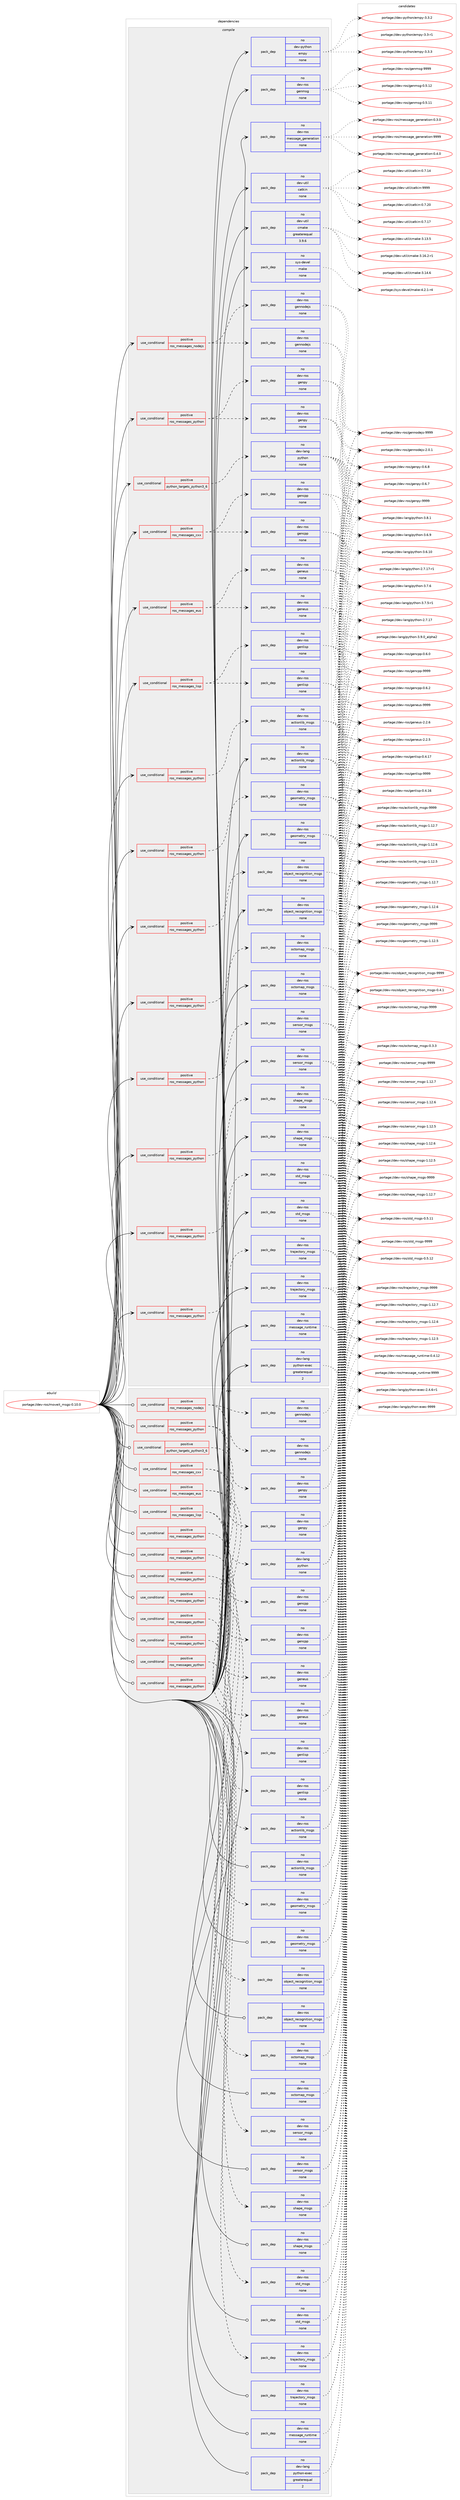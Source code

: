 digraph prolog {

# *************
# Graph options
# *************

newrank=true;
concentrate=true;
compound=true;
graph [rankdir=LR,fontname=Helvetica,fontsize=10,ranksep=1.5];#, ranksep=2.5, nodesep=0.2];
edge  [arrowhead=vee];
node  [fontname=Helvetica,fontsize=10];

# **********
# The ebuild
# **********

subgraph cluster_leftcol {
color=gray;
label=<<i>ebuild</i>>;
id [label="portage://dev-ros/moveit_msgs-0.10.0", color=red, width=4, href="../dev-ros/moveit_msgs-0.10.0.svg"];
}

# ****************
# The dependencies
# ****************

subgraph cluster_midcol {
color=gray;
label=<<i>dependencies</i>>;
subgraph cluster_compile {
fillcolor="#eeeeee";
style=filled;
label=<<i>compile</i>>;
subgraph cond99563 {
dependency396501 [label=<<TABLE BORDER="0" CELLBORDER="1" CELLSPACING="0" CELLPADDING="4"><TR><TD ROWSPAN="3" CELLPADDING="10">use_conditional</TD></TR><TR><TD>positive</TD></TR><TR><TD>python_targets_python3_6</TD></TR></TABLE>>, shape=none, color=red];
subgraph pack292085 {
dependency396502 [label=<<TABLE BORDER="0" CELLBORDER="1" CELLSPACING="0" CELLPADDING="4" WIDTH="220"><TR><TD ROWSPAN="6" CELLPADDING="30">pack_dep</TD></TR><TR><TD WIDTH="110">no</TD></TR><TR><TD>dev-lang</TD></TR><TR><TD>python</TD></TR><TR><TD>none</TD></TR><TR><TD></TD></TR></TABLE>>, shape=none, color=blue];
}
dependency396501:e -> dependency396502:w [weight=20,style="dashed",arrowhead="vee"];
}
id:e -> dependency396501:w [weight=20,style="solid",arrowhead="vee"];
subgraph cond99564 {
dependency396503 [label=<<TABLE BORDER="0" CELLBORDER="1" CELLSPACING="0" CELLPADDING="4"><TR><TD ROWSPAN="3" CELLPADDING="10">use_conditional</TD></TR><TR><TD>positive</TD></TR><TR><TD>ros_messages_cxx</TD></TR></TABLE>>, shape=none, color=red];
subgraph pack292086 {
dependency396504 [label=<<TABLE BORDER="0" CELLBORDER="1" CELLSPACING="0" CELLPADDING="4" WIDTH="220"><TR><TD ROWSPAN="6" CELLPADDING="30">pack_dep</TD></TR><TR><TD WIDTH="110">no</TD></TR><TR><TD>dev-ros</TD></TR><TR><TD>gencpp</TD></TR><TR><TD>none</TD></TR><TR><TD></TD></TR></TABLE>>, shape=none, color=blue];
}
dependency396503:e -> dependency396504:w [weight=20,style="dashed",arrowhead="vee"];
subgraph pack292087 {
dependency396505 [label=<<TABLE BORDER="0" CELLBORDER="1" CELLSPACING="0" CELLPADDING="4" WIDTH="220"><TR><TD ROWSPAN="6" CELLPADDING="30">pack_dep</TD></TR><TR><TD WIDTH="110">no</TD></TR><TR><TD>dev-ros</TD></TR><TR><TD>gencpp</TD></TR><TR><TD>none</TD></TR><TR><TD></TD></TR></TABLE>>, shape=none, color=blue];
}
dependency396503:e -> dependency396505:w [weight=20,style="dashed",arrowhead="vee"];
}
id:e -> dependency396503:w [weight=20,style="solid",arrowhead="vee"];
subgraph cond99565 {
dependency396506 [label=<<TABLE BORDER="0" CELLBORDER="1" CELLSPACING="0" CELLPADDING="4"><TR><TD ROWSPAN="3" CELLPADDING="10">use_conditional</TD></TR><TR><TD>positive</TD></TR><TR><TD>ros_messages_eus</TD></TR></TABLE>>, shape=none, color=red];
subgraph pack292088 {
dependency396507 [label=<<TABLE BORDER="0" CELLBORDER="1" CELLSPACING="0" CELLPADDING="4" WIDTH="220"><TR><TD ROWSPAN="6" CELLPADDING="30">pack_dep</TD></TR><TR><TD WIDTH="110">no</TD></TR><TR><TD>dev-ros</TD></TR><TR><TD>geneus</TD></TR><TR><TD>none</TD></TR><TR><TD></TD></TR></TABLE>>, shape=none, color=blue];
}
dependency396506:e -> dependency396507:w [weight=20,style="dashed",arrowhead="vee"];
subgraph pack292089 {
dependency396508 [label=<<TABLE BORDER="0" CELLBORDER="1" CELLSPACING="0" CELLPADDING="4" WIDTH="220"><TR><TD ROWSPAN="6" CELLPADDING="30">pack_dep</TD></TR><TR><TD WIDTH="110">no</TD></TR><TR><TD>dev-ros</TD></TR><TR><TD>geneus</TD></TR><TR><TD>none</TD></TR><TR><TD></TD></TR></TABLE>>, shape=none, color=blue];
}
dependency396506:e -> dependency396508:w [weight=20,style="dashed",arrowhead="vee"];
}
id:e -> dependency396506:w [weight=20,style="solid",arrowhead="vee"];
subgraph cond99566 {
dependency396509 [label=<<TABLE BORDER="0" CELLBORDER="1" CELLSPACING="0" CELLPADDING="4"><TR><TD ROWSPAN="3" CELLPADDING="10">use_conditional</TD></TR><TR><TD>positive</TD></TR><TR><TD>ros_messages_lisp</TD></TR></TABLE>>, shape=none, color=red];
subgraph pack292090 {
dependency396510 [label=<<TABLE BORDER="0" CELLBORDER="1" CELLSPACING="0" CELLPADDING="4" WIDTH="220"><TR><TD ROWSPAN="6" CELLPADDING="30">pack_dep</TD></TR><TR><TD WIDTH="110">no</TD></TR><TR><TD>dev-ros</TD></TR><TR><TD>genlisp</TD></TR><TR><TD>none</TD></TR><TR><TD></TD></TR></TABLE>>, shape=none, color=blue];
}
dependency396509:e -> dependency396510:w [weight=20,style="dashed",arrowhead="vee"];
subgraph pack292091 {
dependency396511 [label=<<TABLE BORDER="0" CELLBORDER="1" CELLSPACING="0" CELLPADDING="4" WIDTH="220"><TR><TD ROWSPAN="6" CELLPADDING="30">pack_dep</TD></TR><TR><TD WIDTH="110">no</TD></TR><TR><TD>dev-ros</TD></TR><TR><TD>genlisp</TD></TR><TR><TD>none</TD></TR><TR><TD></TD></TR></TABLE>>, shape=none, color=blue];
}
dependency396509:e -> dependency396511:w [weight=20,style="dashed",arrowhead="vee"];
}
id:e -> dependency396509:w [weight=20,style="solid",arrowhead="vee"];
subgraph cond99567 {
dependency396512 [label=<<TABLE BORDER="0" CELLBORDER="1" CELLSPACING="0" CELLPADDING="4"><TR><TD ROWSPAN="3" CELLPADDING="10">use_conditional</TD></TR><TR><TD>positive</TD></TR><TR><TD>ros_messages_nodejs</TD></TR></TABLE>>, shape=none, color=red];
subgraph pack292092 {
dependency396513 [label=<<TABLE BORDER="0" CELLBORDER="1" CELLSPACING="0" CELLPADDING="4" WIDTH="220"><TR><TD ROWSPAN="6" CELLPADDING="30">pack_dep</TD></TR><TR><TD WIDTH="110">no</TD></TR><TR><TD>dev-ros</TD></TR><TR><TD>gennodejs</TD></TR><TR><TD>none</TD></TR><TR><TD></TD></TR></TABLE>>, shape=none, color=blue];
}
dependency396512:e -> dependency396513:w [weight=20,style="dashed",arrowhead="vee"];
subgraph pack292093 {
dependency396514 [label=<<TABLE BORDER="0" CELLBORDER="1" CELLSPACING="0" CELLPADDING="4" WIDTH="220"><TR><TD ROWSPAN="6" CELLPADDING="30">pack_dep</TD></TR><TR><TD WIDTH="110">no</TD></TR><TR><TD>dev-ros</TD></TR><TR><TD>gennodejs</TD></TR><TR><TD>none</TD></TR><TR><TD></TD></TR></TABLE>>, shape=none, color=blue];
}
dependency396512:e -> dependency396514:w [weight=20,style="dashed",arrowhead="vee"];
}
id:e -> dependency396512:w [weight=20,style="solid",arrowhead="vee"];
subgraph cond99568 {
dependency396515 [label=<<TABLE BORDER="0" CELLBORDER="1" CELLSPACING="0" CELLPADDING="4"><TR><TD ROWSPAN="3" CELLPADDING="10">use_conditional</TD></TR><TR><TD>positive</TD></TR><TR><TD>ros_messages_python</TD></TR></TABLE>>, shape=none, color=red];
subgraph pack292094 {
dependency396516 [label=<<TABLE BORDER="0" CELLBORDER="1" CELLSPACING="0" CELLPADDING="4" WIDTH="220"><TR><TD ROWSPAN="6" CELLPADDING="30">pack_dep</TD></TR><TR><TD WIDTH="110">no</TD></TR><TR><TD>dev-ros</TD></TR><TR><TD>actionlib_msgs</TD></TR><TR><TD>none</TD></TR><TR><TD></TD></TR></TABLE>>, shape=none, color=blue];
}
dependency396515:e -> dependency396516:w [weight=20,style="dashed",arrowhead="vee"];
}
id:e -> dependency396515:w [weight=20,style="solid",arrowhead="vee"];
subgraph cond99569 {
dependency396517 [label=<<TABLE BORDER="0" CELLBORDER="1" CELLSPACING="0" CELLPADDING="4"><TR><TD ROWSPAN="3" CELLPADDING="10">use_conditional</TD></TR><TR><TD>positive</TD></TR><TR><TD>ros_messages_python</TD></TR></TABLE>>, shape=none, color=red];
subgraph pack292095 {
dependency396518 [label=<<TABLE BORDER="0" CELLBORDER="1" CELLSPACING="0" CELLPADDING="4" WIDTH="220"><TR><TD ROWSPAN="6" CELLPADDING="30">pack_dep</TD></TR><TR><TD WIDTH="110">no</TD></TR><TR><TD>dev-ros</TD></TR><TR><TD>genpy</TD></TR><TR><TD>none</TD></TR><TR><TD></TD></TR></TABLE>>, shape=none, color=blue];
}
dependency396517:e -> dependency396518:w [weight=20,style="dashed",arrowhead="vee"];
subgraph pack292096 {
dependency396519 [label=<<TABLE BORDER="0" CELLBORDER="1" CELLSPACING="0" CELLPADDING="4" WIDTH="220"><TR><TD ROWSPAN="6" CELLPADDING="30">pack_dep</TD></TR><TR><TD WIDTH="110">no</TD></TR><TR><TD>dev-ros</TD></TR><TR><TD>genpy</TD></TR><TR><TD>none</TD></TR><TR><TD></TD></TR></TABLE>>, shape=none, color=blue];
}
dependency396517:e -> dependency396519:w [weight=20,style="dashed",arrowhead="vee"];
}
id:e -> dependency396517:w [weight=20,style="solid",arrowhead="vee"];
subgraph cond99570 {
dependency396520 [label=<<TABLE BORDER="0" CELLBORDER="1" CELLSPACING="0" CELLPADDING="4"><TR><TD ROWSPAN="3" CELLPADDING="10">use_conditional</TD></TR><TR><TD>positive</TD></TR><TR><TD>ros_messages_python</TD></TR></TABLE>>, shape=none, color=red];
subgraph pack292097 {
dependency396521 [label=<<TABLE BORDER="0" CELLBORDER="1" CELLSPACING="0" CELLPADDING="4" WIDTH="220"><TR><TD ROWSPAN="6" CELLPADDING="30">pack_dep</TD></TR><TR><TD WIDTH="110">no</TD></TR><TR><TD>dev-ros</TD></TR><TR><TD>geometry_msgs</TD></TR><TR><TD>none</TD></TR><TR><TD></TD></TR></TABLE>>, shape=none, color=blue];
}
dependency396520:e -> dependency396521:w [weight=20,style="dashed",arrowhead="vee"];
}
id:e -> dependency396520:w [weight=20,style="solid",arrowhead="vee"];
subgraph cond99571 {
dependency396522 [label=<<TABLE BORDER="0" CELLBORDER="1" CELLSPACING="0" CELLPADDING="4"><TR><TD ROWSPAN="3" CELLPADDING="10">use_conditional</TD></TR><TR><TD>positive</TD></TR><TR><TD>ros_messages_python</TD></TR></TABLE>>, shape=none, color=red];
subgraph pack292098 {
dependency396523 [label=<<TABLE BORDER="0" CELLBORDER="1" CELLSPACING="0" CELLPADDING="4" WIDTH="220"><TR><TD ROWSPAN="6" CELLPADDING="30">pack_dep</TD></TR><TR><TD WIDTH="110">no</TD></TR><TR><TD>dev-ros</TD></TR><TR><TD>object_recognition_msgs</TD></TR><TR><TD>none</TD></TR><TR><TD></TD></TR></TABLE>>, shape=none, color=blue];
}
dependency396522:e -> dependency396523:w [weight=20,style="dashed",arrowhead="vee"];
}
id:e -> dependency396522:w [weight=20,style="solid",arrowhead="vee"];
subgraph cond99572 {
dependency396524 [label=<<TABLE BORDER="0" CELLBORDER="1" CELLSPACING="0" CELLPADDING="4"><TR><TD ROWSPAN="3" CELLPADDING="10">use_conditional</TD></TR><TR><TD>positive</TD></TR><TR><TD>ros_messages_python</TD></TR></TABLE>>, shape=none, color=red];
subgraph pack292099 {
dependency396525 [label=<<TABLE BORDER="0" CELLBORDER="1" CELLSPACING="0" CELLPADDING="4" WIDTH="220"><TR><TD ROWSPAN="6" CELLPADDING="30">pack_dep</TD></TR><TR><TD WIDTH="110">no</TD></TR><TR><TD>dev-ros</TD></TR><TR><TD>octomap_msgs</TD></TR><TR><TD>none</TD></TR><TR><TD></TD></TR></TABLE>>, shape=none, color=blue];
}
dependency396524:e -> dependency396525:w [weight=20,style="dashed",arrowhead="vee"];
}
id:e -> dependency396524:w [weight=20,style="solid",arrowhead="vee"];
subgraph cond99573 {
dependency396526 [label=<<TABLE BORDER="0" CELLBORDER="1" CELLSPACING="0" CELLPADDING="4"><TR><TD ROWSPAN="3" CELLPADDING="10">use_conditional</TD></TR><TR><TD>positive</TD></TR><TR><TD>ros_messages_python</TD></TR></TABLE>>, shape=none, color=red];
subgraph pack292100 {
dependency396527 [label=<<TABLE BORDER="0" CELLBORDER="1" CELLSPACING="0" CELLPADDING="4" WIDTH="220"><TR><TD ROWSPAN="6" CELLPADDING="30">pack_dep</TD></TR><TR><TD WIDTH="110">no</TD></TR><TR><TD>dev-ros</TD></TR><TR><TD>sensor_msgs</TD></TR><TR><TD>none</TD></TR><TR><TD></TD></TR></TABLE>>, shape=none, color=blue];
}
dependency396526:e -> dependency396527:w [weight=20,style="dashed",arrowhead="vee"];
}
id:e -> dependency396526:w [weight=20,style="solid",arrowhead="vee"];
subgraph cond99574 {
dependency396528 [label=<<TABLE BORDER="0" CELLBORDER="1" CELLSPACING="0" CELLPADDING="4"><TR><TD ROWSPAN="3" CELLPADDING="10">use_conditional</TD></TR><TR><TD>positive</TD></TR><TR><TD>ros_messages_python</TD></TR></TABLE>>, shape=none, color=red];
subgraph pack292101 {
dependency396529 [label=<<TABLE BORDER="0" CELLBORDER="1" CELLSPACING="0" CELLPADDING="4" WIDTH="220"><TR><TD ROWSPAN="6" CELLPADDING="30">pack_dep</TD></TR><TR><TD WIDTH="110">no</TD></TR><TR><TD>dev-ros</TD></TR><TR><TD>shape_msgs</TD></TR><TR><TD>none</TD></TR><TR><TD></TD></TR></TABLE>>, shape=none, color=blue];
}
dependency396528:e -> dependency396529:w [weight=20,style="dashed",arrowhead="vee"];
}
id:e -> dependency396528:w [weight=20,style="solid",arrowhead="vee"];
subgraph cond99575 {
dependency396530 [label=<<TABLE BORDER="0" CELLBORDER="1" CELLSPACING="0" CELLPADDING="4"><TR><TD ROWSPAN="3" CELLPADDING="10">use_conditional</TD></TR><TR><TD>positive</TD></TR><TR><TD>ros_messages_python</TD></TR></TABLE>>, shape=none, color=red];
subgraph pack292102 {
dependency396531 [label=<<TABLE BORDER="0" CELLBORDER="1" CELLSPACING="0" CELLPADDING="4" WIDTH="220"><TR><TD ROWSPAN="6" CELLPADDING="30">pack_dep</TD></TR><TR><TD WIDTH="110">no</TD></TR><TR><TD>dev-ros</TD></TR><TR><TD>std_msgs</TD></TR><TR><TD>none</TD></TR><TR><TD></TD></TR></TABLE>>, shape=none, color=blue];
}
dependency396530:e -> dependency396531:w [weight=20,style="dashed",arrowhead="vee"];
}
id:e -> dependency396530:w [weight=20,style="solid",arrowhead="vee"];
subgraph cond99576 {
dependency396532 [label=<<TABLE BORDER="0" CELLBORDER="1" CELLSPACING="0" CELLPADDING="4"><TR><TD ROWSPAN="3" CELLPADDING="10">use_conditional</TD></TR><TR><TD>positive</TD></TR><TR><TD>ros_messages_python</TD></TR></TABLE>>, shape=none, color=red];
subgraph pack292103 {
dependency396533 [label=<<TABLE BORDER="0" CELLBORDER="1" CELLSPACING="0" CELLPADDING="4" WIDTH="220"><TR><TD ROWSPAN="6" CELLPADDING="30">pack_dep</TD></TR><TR><TD WIDTH="110">no</TD></TR><TR><TD>dev-ros</TD></TR><TR><TD>trajectory_msgs</TD></TR><TR><TD>none</TD></TR><TR><TD></TD></TR></TABLE>>, shape=none, color=blue];
}
dependency396532:e -> dependency396533:w [weight=20,style="dashed",arrowhead="vee"];
}
id:e -> dependency396532:w [weight=20,style="solid",arrowhead="vee"];
subgraph pack292104 {
dependency396534 [label=<<TABLE BORDER="0" CELLBORDER="1" CELLSPACING="0" CELLPADDING="4" WIDTH="220"><TR><TD ROWSPAN="6" CELLPADDING="30">pack_dep</TD></TR><TR><TD WIDTH="110">no</TD></TR><TR><TD>dev-lang</TD></TR><TR><TD>python-exec</TD></TR><TR><TD>greaterequal</TD></TR><TR><TD>2</TD></TR></TABLE>>, shape=none, color=blue];
}
id:e -> dependency396534:w [weight=20,style="solid",arrowhead="vee"];
subgraph pack292105 {
dependency396535 [label=<<TABLE BORDER="0" CELLBORDER="1" CELLSPACING="0" CELLPADDING="4" WIDTH="220"><TR><TD ROWSPAN="6" CELLPADDING="30">pack_dep</TD></TR><TR><TD WIDTH="110">no</TD></TR><TR><TD>dev-python</TD></TR><TR><TD>empy</TD></TR><TR><TD>none</TD></TR><TR><TD></TD></TR></TABLE>>, shape=none, color=blue];
}
id:e -> dependency396535:w [weight=20,style="solid",arrowhead="vee"];
subgraph pack292106 {
dependency396536 [label=<<TABLE BORDER="0" CELLBORDER="1" CELLSPACING="0" CELLPADDING="4" WIDTH="220"><TR><TD ROWSPAN="6" CELLPADDING="30">pack_dep</TD></TR><TR><TD WIDTH="110">no</TD></TR><TR><TD>dev-ros</TD></TR><TR><TD>actionlib_msgs</TD></TR><TR><TD>none</TD></TR><TR><TD></TD></TR></TABLE>>, shape=none, color=blue];
}
id:e -> dependency396536:w [weight=20,style="solid",arrowhead="vee"];
subgraph pack292107 {
dependency396537 [label=<<TABLE BORDER="0" CELLBORDER="1" CELLSPACING="0" CELLPADDING="4" WIDTH="220"><TR><TD ROWSPAN="6" CELLPADDING="30">pack_dep</TD></TR><TR><TD WIDTH="110">no</TD></TR><TR><TD>dev-ros</TD></TR><TR><TD>genmsg</TD></TR><TR><TD>none</TD></TR><TR><TD></TD></TR></TABLE>>, shape=none, color=blue];
}
id:e -> dependency396537:w [weight=20,style="solid",arrowhead="vee"];
subgraph pack292108 {
dependency396538 [label=<<TABLE BORDER="0" CELLBORDER="1" CELLSPACING="0" CELLPADDING="4" WIDTH="220"><TR><TD ROWSPAN="6" CELLPADDING="30">pack_dep</TD></TR><TR><TD WIDTH="110">no</TD></TR><TR><TD>dev-ros</TD></TR><TR><TD>geometry_msgs</TD></TR><TR><TD>none</TD></TR><TR><TD></TD></TR></TABLE>>, shape=none, color=blue];
}
id:e -> dependency396538:w [weight=20,style="solid",arrowhead="vee"];
subgraph pack292109 {
dependency396539 [label=<<TABLE BORDER="0" CELLBORDER="1" CELLSPACING="0" CELLPADDING="4" WIDTH="220"><TR><TD ROWSPAN="6" CELLPADDING="30">pack_dep</TD></TR><TR><TD WIDTH="110">no</TD></TR><TR><TD>dev-ros</TD></TR><TR><TD>message_generation</TD></TR><TR><TD>none</TD></TR><TR><TD></TD></TR></TABLE>>, shape=none, color=blue];
}
id:e -> dependency396539:w [weight=20,style="solid",arrowhead="vee"];
subgraph pack292110 {
dependency396540 [label=<<TABLE BORDER="0" CELLBORDER="1" CELLSPACING="0" CELLPADDING="4" WIDTH="220"><TR><TD ROWSPAN="6" CELLPADDING="30">pack_dep</TD></TR><TR><TD WIDTH="110">no</TD></TR><TR><TD>dev-ros</TD></TR><TR><TD>message_runtime</TD></TR><TR><TD>none</TD></TR><TR><TD></TD></TR></TABLE>>, shape=none, color=blue];
}
id:e -> dependency396540:w [weight=20,style="solid",arrowhead="vee"];
subgraph pack292111 {
dependency396541 [label=<<TABLE BORDER="0" CELLBORDER="1" CELLSPACING="0" CELLPADDING="4" WIDTH="220"><TR><TD ROWSPAN="6" CELLPADDING="30">pack_dep</TD></TR><TR><TD WIDTH="110">no</TD></TR><TR><TD>dev-ros</TD></TR><TR><TD>object_recognition_msgs</TD></TR><TR><TD>none</TD></TR><TR><TD></TD></TR></TABLE>>, shape=none, color=blue];
}
id:e -> dependency396541:w [weight=20,style="solid",arrowhead="vee"];
subgraph pack292112 {
dependency396542 [label=<<TABLE BORDER="0" CELLBORDER="1" CELLSPACING="0" CELLPADDING="4" WIDTH="220"><TR><TD ROWSPAN="6" CELLPADDING="30">pack_dep</TD></TR><TR><TD WIDTH="110">no</TD></TR><TR><TD>dev-ros</TD></TR><TR><TD>octomap_msgs</TD></TR><TR><TD>none</TD></TR><TR><TD></TD></TR></TABLE>>, shape=none, color=blue];
}
id:e -> dependency396542:w [weight=20,style="solid",arrowhead="vee"];
subgraph pack292113 {
dependency396543 [label=<<TABLE BORDER="0" CELLBORDER="1" CELLSPACING="0" CELLPADDING="4" WIDTH="220"><TR><TD ROWSPAN="6" CELLPADDING="30">pack_dep</TD></TR><TR><TD WIDTH="110">no</TD></TR><TR><TD>dev-ros</TD></TR><TR><TD>sensor_msgs</TD></TR><TR><TD>none</TD></TR><TR><TD></TD></TR></TABLE>>, shape=none, color=blue];
}
id:e -> dependency396543:w [weight=20,style="solid",arrowhead="vee"];
subgraph pack292114 {
dependency396544 [label=<<TABLE BORDER="0" CELLBORDER="1" CELLSPACING="0" CELLPADDING="4" WIDTH="220"><TR><TD ROWSPAN="6" CELLPADDING="30">pack_dep</TD></TR><TR><TD WIDTH="110">no</TD></TR><TR><TD>dev-ros</TD></TR><TR><TD>shape_msgs</TD></TR><TR><TD>none</TD></TR><TR><TD></TD></TR></TABLE>>, shape=none, color=blue];
}
id:e -> dependency396544:w [weight=20,style="solid",arrowhead="vee"];
subgraph pack292115 {
dependency396545 [label=<<TABLE BORDER="0" CELLBORDER="1" CELLSPACING="0" CELLPADDING="4" WIDTH="220"><TR><TD ROWSPAN="6" CELLPADDING="30">pack_dep</TD></TR><TR><TD WIDTH="110">no</TD></TR><TR><TD>dev-ros</TD></TR><TR><TD>std_msgs</TD></TR><TR><TD>none</TD></TR><TR><TD></TD></TR></TABLE>>, shape=none, color=blue];
}
id:e -> dependency396545:w [weight=20,style="solid",arrowhead="vee"];
subgraph pack292116 {
dependency396546 [label=<<TABLE BORDER="0" CELLBORDER="1" CELLSPACING="0" CELLPADDING="4" WIDTH="220"><TR><TD ROWSPAN="6" CELLPADDING="30">pack_dep</TD></TR><TR><TD WIDTH="110">no</TD></TR><TR><TD>dev-ros</TD></TR><TR><TD>trajectory_msgs</TD></TR><TR><TD>none</TD></TR><TR><TD></TD></TR></TABLE>>, shape=none, color=blue];
}
id:e -> dependency396546:w [weight=20,style="solid",arrowhead="vee"];
subgraph pack292117 {
dependency396547 [label=<<TABLE BORDER="0" CELLBORDER="1" CELLSPACING="0" CELLPADDING="4" WIDTH="220"><TR><TD ROWSPAN="6" CELLPADDING="30">pack_dep</TD></TR><TR><TD WIDTH="110">no</TD></TR><TR><TD>dev-util</TD></TR><TR><TD>catkin</TD></TR><TR><TD>none</TD></TR><TR><TD></TD></TR></TABLE>>, shape=none, color=blue];
}
id:e -> dependency396547:w [weight=20,style="solid",arrowhead="vee"];
subgraph pack292118 {
dependency396548 [label=<<TABLE BORDER="0" CELLBORDER="1" CELLSPACING="0" CELLPADDING="4" WIDTH="220"><TR><TD ROWSPAN="6" CELLPADDING="30">pack_dep</TD></TR><TR><TD WIDTH="110">no</TD></TR><TR><TD>dev-util</TD></TR><TR><TD>cmake</TD></TR><TR><TD>greaterequal</TD></TR><TR><TD>3.9.6</TD></TR></TABLE>>, shape=none, color=blue];
}
id:e -> dependency396548:w [weight=20,style="solid",arrowhead="vee"];
subgraph pack292119 {
dependency396549 [label=<<TABLE BORDER="0" CELLBORDER="1" CELLSPACING="0" CELLPADDING="4" WIDTH="220"><TR><TD ROWSPAN="6" CELLPADDING="30">pack_dep</TD></TR><TR><TD WIDTH="110">no</TD></TR><TR><TD>sys-devel</TD></TR><TR><TD>make</TD></TR><TR><TD>none</TD></TR><TR><TD></TD></TR></TABLE>>, shape=none, color=blue];
}
id:e -> dependency396549:w [weight=20,style="solid",arrowhead="vee"];
}
subgraph cluster_compileandrun {
fillcolor="#eeeeee";
style=filled;
label=<<i>compile and run</i>>;
}
subgraph cluster_run {
fillcolor="#eeeeee";
style=filled;
label=<<i>run</i>>;
subgraph cond99577 {
dependency396550 [label=<<TABLE BORDER="0" CELLBORDER="1" CELLSPACING="0" CELLPADDING="4"><TR><TD ROWSPAN="3" CELLPADDING="10">use_conditional</TD></TR><TR><TD>positive</TD></TR><TR><TD>python_targets_python3_6</TD></TR></TABLE>>, shape=none, color=red];
subgraph pack292120 {
dependency396551 [label=<<TABLE BORDER="0" CELLBORDER="1" CELLSPACING="0" CELLPADDING="4" WIDTH="220"><TR><TD ROWSPAN="6" CELLPADDING="30">pack_dep</TD></TR><TR><TD WIDTH="110">no</TD></TR><TR><TD>dev-lang</TD></TR><TR><TD>python</TD></TR><TR><TD>none</TD></TR><TR><TD></TD></TR></TABLE>>, shape=none, color=blue];
}
dependency396550:e -> dependency396551:w [weight=20,style="dashed",arrowhead="vee"];
}
id:e -> dependency396550:w [weight=20,style="solid",arrowhead="odot"];
subgraph cond99578 {
dependency396552 [label=<<TABLE BORDER="0" CELLBORDER="1" CELLSPACING="0" CELLPADDING="4"><TR><TD ROWSPAN="3" CELLPADDING="10">use_conditional</TD></TR><TR><TD>positive</TD></TR><TR><TD>ros_messages_cxx</TD></TR></TABLE>>, shape=none, color=red];
subgraph pack292121 {
dependency396553 [label=<<TABLE BORDER="0" CELLBORDER="1" CELLSPACING="0" CELLPADDING="4" WIDTH="220"><TR><TD ROWSPAN="6" CELLPADDING="30">pack_dep</TD></TR><TR><TD WIDTH="110">no</TD></TR><TR><TD>dev-ros</TD></TR><TR><TD>gencpp</TD></TR><TR><TD>none</TD></TR><TR><TD></TD></TR></TABLE>>, shape=none, color=blue];
}
dependency396552:e -> dependency396553:w [weight=20,style="dashed",arrowhead="vee"];
subgraph pack292122 {
dependency396554 [label=<<TABLE BORDER="0" CELLBORDER="1" CELLSPACING="0" CELLPADDING="4" WIDTH="220"><TR><TD ROWSPAN="6" CELLPADDING="30">pack_dep</TD></TR><TR><TD WIDTH="110">no</TD></TR><TR><TD>dev-ros</TD></TR><TR><TD>gencpp</TD></TR><TR><TD>none</TD></TR><TR><TD></TD></TR></TABLE>>, shape=none, color=blue];
}
dependency396552:e -> dependency396554:w [weight=20,style="dashed",arrowhead="vee"];
}
id:e -> dependency396552:w [weight=20,style="solid",arrowhead="odot"];
subgraph cond99579 {
dependency396555 [label=<<TABLE BORDER="0" CELLBORDER="1" CELLSPACING="0" CELLPADDING="4"><TR><TD ROWSPAN="3" CELLPADDING="10">use_conditional</TD></TR><TR><TD>positive</TD></TR><TR><TD>ros_messages_eus</TD></TR></TABLE>>, shape=none, color=red];
subgraph pack292123 {
dependency396556 [label=<<TABLE BORDER="0" CELLBORDER="1" CELLSPACING="0" CELLPADDING="4" WIDTH="220"><TR><TD ROWSPAN="6" CELLPADDING="30">pack_dep</TD></TR><TR><TD WIDTH="110">no</TD></TR><TR><TD>dev-ros</TD></TR><TR><TD>geneus</TD></TR><TR><TD>none</TD></TR><TR><TD></TD></TR></TABLE>>, shape=none, color=blue];
}
dependency396555:e -> dependency396556:w [weight=20,style="dashed",arrowhead="vee"];
subgraph pack292124 {
dependency396557 [label=<<TABLE BORDER="0" CELLBORDER="1" CELLSPACING="0" CELLPADDING="4" WIDTH="220"><TR><TD ROWSPAN="6" CELLPADDING="30">pack_dep</TD></TR><TR><TD WIDTH="110">no</TD></TR><TR><TD>dev-ros</TD></TR><TR><TD>geneus</TD></TR><TR><TD>none</TD></TR><TR><TD></TD></TR></TABLE>>, shape=none, color=blue];
}
dependency396555:e -> dependency396557:w [weight=20,style="dashed",arrowhead="vee"];
}
id:e -> dependency396555:w [weight=20,style="solid",arrowhead="odot"];
subgraph cond99580 {
dependency396558 [label=<<TABLE BORDER="0" CELLBORDER="1" CELLSPACING="0" CELLPADDING="4"><TR><TD ROWSPAN="3" CELLPADDING="10">use_conditional</TD></TR><TR><TD>positive</TD></TR><TR><TD>ros_messages_lisp</TD></TR></TABLE>>, shape=none, color=red];
subgraph pack292125 {
dependency396559 [label=<<TABLE BORDER="0" CELLBORDER="1" CELLSPACING="0" CELLPADDING="4" WIDTH="220"><TR><TD ROWSPAN="6" CELLPADDING="30">pack_dep</TD></TR><TR><TD WIDTH="110">no</TD></TR><TR><TD>dev-ros</TD></TR><TR><TD>genlisp</TD></TR><TR><TD>none</TD></TR><TR><TD></TD></TR></TABLE>>, shape=none, color=blue];
}
dependency396558:e -> dependency396559:w [weight=20,style="dashed",arrowhead="vee"];
subgraph pack292126 {
dependency396560 [label=<<TABLE BORDER="0" CELLBORDER="1" CELLSPACING="0" CELLPADDING="4" WIDTH="220"><TR><TD ROWSPAN="6" CELLPADDING="30">pack_dep</TD></TR><TR><TD WIDTH="110">no</TD></TR><TR><TD>dev-ros</TD></TR><TR><TD>genlisp</TD></TR><TR><TD>none</TD></TR><TR><TD></TD></TR></TABLE>>, shape=none, color=blue];
}
dependency396558:e -> dependency396560:w [weight=20,style="dashed",arrowhead="vee"];
}
id:e -> dependency396558:w [weight=20,style="solid",arrowhead="odot"];
subgraph cond99581 {
dependency396561 [label=<<TABLE BORDER="0" CELLBORDER="1" CELLSPACING="0" CELLPADDING="4"><TR><TD ROWSPAN="3" CELLPADDING="10">use_conditional</TD></TR><TR><TD>positive</TD></TR><TR><TD>ros_messages_nodejs</TD></TR></TABLE>>, shape=none, color=red];
subgraph pack292127 {
dependency396562 [label=<<TABLE BORDER="0" CELLBORDER="1" CELLSPACING="0" CELLPADDING="4" WIDTH="220"><TR><TD ROWSPAN="6" CELLPADDING="30">pack_dep</TD></TR><TR><TD WIDTH="110">no</TD></TR><TR><TD>dev-ros</TD></TR><TR><TD>gennodejs</TD></TR><TR><TD>none</TD></TR><TR><TD></TD></TR></TABLE>>, shape=none, color=blue];
}
dependency396561:e -> dependency396562:w [weight=20,style="dashed",arrowhead="vee"];
subgraph pack292128 {
dependency396563 [label=<<TABLE BORDER="0" CELLBORDER="1" CELLSPACING="0" CELLPADDING="4" WIDTH="220"><TR><TD ROWSPAN="6" CELLPADDING="30">pack_dep</TD></TR><TR><TD WIDTH="110">no</TD></TR><TR><TD>dev-ros</TD></TR><TR><TD>gennodejs</TD></TR><TR><TD>none</TD></TR><TR><TD></TD></TR></TABLE>>, shape=none, color=blue];
}
dependency396561:e -> dependency396563:w [weight=20,style="dashed",arrowhead="vee"];
}
id:e -> dependency396561:w [weight=20,style="solid",arrowhead="odot"];
subgraph cond99582 {
dependency396564 [label=<<TABLE BORDER="0" CELLBORDER="1" CELLSPACING="0" CELLPADDING="4"><TR><TD ROWSPAN="3" CELLPADDING="10">use_conditional</TD></TR><TR><TD>positive</TD></TR><TR><TD>ros_messages_python</TD></TR></TABLE>>, shape=none, color=red];
subgraph pack292129 {
dependency396565 [label=<<TABLE BORDER="0" CELLBORDER="1" CELLSPACING="0" CELLPADDING="4" WIDTH="220"><TR><TD ROWSPAN="6" CELLPADDING="30">pack_dep</TD></TR><TR><TD WIDTH="110">no</TD></TR><TR><TD>dev-ros</TD></TR><TR><TD>actionlib_msgs</TD></TR><TR><TD>none</TD></TR><TR><TD></TD></TR></TABLE>>, shape=none, color=blue];
}
dependency396564:e -> dependency396565:w [weight=20,style="dashed",arrowhead="vee"];
}
id:e -> dependency396564:w [weight=20,style="solid",arrowhead="odot"];
subgraph cond99583 {
dependency396566 [label=<<TABLE BORDER="0" CELLBORDER="1" CELLSPACING="0" CELLPADDING="4"><TR><TD ROWSPAN="3" CELLPADDING="10">use_conditional</TD></TR><TR><TD>positive</TD></TR><TR><TD>ros_messages_python</TD></TR></TABLE>>, shape=none, color=red];
subgraph pack292130 {
dependency396567 [label=<<TABLE BORDER="0" CELLBORDER="1" CELLSPACING="0" CELLPADDING="4" WIDTH="220"><TR><TD ROWSPAN="6" CELLPADDING="30">pack_dep</TD></TR><TR><TD WIDTH="110">no</TD></TR><TR><TD>dev-ros</TD></TR><TR><TD>genpy</TD></TR><TR><TD>none</TD></TR><TR><TD></TD></TR></TABLE>>, shape=none, color=blue];
}
dependency396566:e -> dependency396567:w [weight=20,style="dashed",arrowhead="vee"];
subgraph pack292131 {
dependency396568 [label=<<TABLE BORDER="0" CELLBORDER="1" CELLSPACING="0" CELLPADDING="4" WIDTH="220"><TR><TD ROWSPAN="6" CELLPADDING="30">pack_dep</TD></TR><TR><TD WIDTH="110">no</TD></TR><TR><TD>dev-ros</TD></TR><TR><TD>genpy</TD></TR><TR><TD>none</TD></TR><TR><TD></TD></TR></TABLE>>, shape=none, color=blue];
}
dependency396566:e -> dependency396568:w [weight=20,style="dashed",arrowhead="vee"];
}
id:e -> dependency396566:w [weight=20,style="solid",arrowhead="odot"];
subgraph cond99584 {
dependency396569 [label=<<TABLE BORDER="0" CELLBORDER="1" CELLSPACING="0" CELLPADDING="4"><TR><TD ROWSPAN="3" CELLPADDING="10">use_conditional</TD></TR><TR><TD>positive</TD></TR><TR><TD>ros_messages_python</TD></TR></TABLE>>, shape=none, color=red];
subgraph pack292132 {
dependency396570 [label=<<TABLE BORDER="0" CELLBORDER="1" CELLSPACING="0" CELLPADDING="4" WIDTH="220"><TR><TD ROWSPAN="6" CELLPADDING="30">pack_dep</TD></TR><TR><TD WIDTH="110">no</TD></TR><TR><TD>dev-ros</TD></TR><TR><TD>geometry_msgs</TD></TR><TR><TD>none</TD></TR><TR><TD></TD></TR></TABLE>>, shape=none, color=blue];
}
dependency396569:e -> dependency396570:w [weight=20,style="dashed",arrowhead="vee"];
}
id:e -> dependency396569:w [weight=20,style="solid",arrowhead="odot"];
subgraph cond99585 {
dependency396571 [label=<<TABLE BORDER="0" CELLBORDER="1" CELLSPACING="0" CELLPADDING="4"><TR><TD ROWSPAN="3" CELLPADDING="10">use_conditional</TD></TR><TR><TD>positive</TD></TR><TR><TD>ros_messages_python</TD></TR></TABLE>>, shape=none, color=red];
subgraph pack292133 {
dependency396572 [label=<<TABLE BORDER="0" CELLBORDER="1" CELLSPACING="0" CELLPADDING="4" WIDTH="220"><TR><TD ROWSPAN="6" CELLPADDING="30">pack_dep</TD></TR><TR><TD WIDTH="110">no</TD></TR><TR><TD>dev-ros</TD></TR><TR><TD>object_recognition_msgs</TD></TR><TR><TD>none</TD></TR><TR><TD></TD></TR></TABLE>>, shape=none, color=blue];
}
dependency396571:e -> dependency396572:w [weight=20,style="dashed",arrowhead="vee"];
}
id:e -> dependency396571:w [weight=20,style="solid",arrowhead="odot"];
subgraph cond99586 {
dependency396573 [label=<<TABLE BORDER="0" CELLBORDER="1" CELLSPACING="0" CELLPADDING="4"><TR><TD ROWSPAN="3" CELLPADDING="10">use_conditional</TD></TR><TR><TD>positive</TD></TR><TR><TD>ros_messages_python</TD></TR></TABLE>>, shape=none, color=red];
subgraph pack292134 {
dependency396574 [label=<<TABLE BORDER="0" CELLBORDER="1" CELLSPACING="0" CELLPADDING="4" WIDTH="220"><TR><TD ROWSPAN="6" CELLPADDING="30">pack_dep</TD></TR><TR><TD WIDTH="110">no</TD></TR><TR><TD>dev-ros</TD></TR><TR><TD>octomap_msgs</TD></TR><TR><TD>none</TD></TR><TR><TD></TD></TR></TABLE>>, shape=none, color=blue];
}
dependency396573:e -> dependency396574:w [weight=20,style="dashed",arrowhead="vee"];
}
id:e -> dependency396573:w [weight=20,style="solid",arrowhead="odot"];
subgraph cond99587 {
dependency396575 [label=<<TABLE BORDER="0" CELLBORDER="1" CELLSPACING="0" CELLPADDING="4"><TR><TD ROWSPAN="3" CELLPADDING="10">use_conditional</TD></TR><TR><TD>positive</TD></TR><TR><TD>ros_messages_python</TD></TR></TABLE>>, shape=none, color=red];
subgraph pack292135 {
dependency396576 [label=<<TABLE BORDER="0" CELLBORDER="1" CELLSPACING="0" CELLPADDING="4" WIDTH="220"><TR><TD ROWSPAN="6" CELLPADDING="30">pack_dep</TD></TR><TR><TD WIDTH="110">no</TD></TR><TR><TD>dev-ros</TD></TR><TR><TD>sensor_msgs</TD></TR><TR><TD>none</TD></TR><TR><TD></TD></TR></TABLE>>, shape=none, color=blue];
}
dependency396575:e -> dependency396576:w [weight=20,style="dashed",arrowhead="vee"];
}
id:e -> dependency396575:w [weight=20,style="solid",arrowhead="odot"];
subgraph cond99588 {
dependency396577 [label=<<TABLE BORDER="0" CELLBORDER="1" CELLSPACING="0" CELLPADDING="4"><TR><TD ROWSPAN="3" CELLPADDING="10">use_conditional</TD></TR><TR><TD>positive</TD></TR><TR><TD>ros_messages_python</TD></TR></TABLE>>, shape=none, color=red];
subgraph pack292136 {
dependency396578 [label=<<TABLE BORDER="0" CELLBORDER="1" CELLSPACING="0" CELLPADDING="4" WIDTH="220"><TR><TD ROWSPAN="6" CELLPADDING="30">pack_dep</TD></TR><TR><TD WIDTH="110">no</TD></TR><TR><TD>dev-ros</TD></TR><TR><TD>shape_msgs</TD></TR><TR><TD>none</TD></TR><TR><TD></TD></TR></TABLE>>, shape=none, color=blue];
}
dependency396577:e -> dependency396578:w [weight=20,style="dashed",arrowhead="vee"];
}
id:e -> dependency396577:w [weight=20,style="solid",arrowhead="odot"];
subgraph cond99589 {
dependency396579 [label=<<TABLE BORDER="0" CELLBORDER="1" CELLSPACING="0" CELLPADDING="4"><TR><TD ROWSPAN="3" CELLPADDING="10">use_conditional</TD></TR><TR><TD>positive</TD></TR><TR><TD>ros_messages_python</TD></TR></TABLE>>, shape=none, color=red];
subgraph pack292137 {
dependency396580 [label=<<TABLE BORDER="0" CELLBORDER="1" CELLSPACING="0" CELLPADDING="4" WIDTH="220"><TR><TD ROWSPAN="6" CELLPADDING="30">pack_dep</TD></TR><TR><TD WIDTH="110">no</TD></TR><TR><TD>dev-ros</TD></TR><TR><TD>std_msgs</TD></TR><TR><TD>none</TD></TR><TR><TD></TD></TR></TABLE>>, shape=none, color=blue];
}
dependency396579:e -> dependency396580:w [weight=20,style="dashed",arrowhead="vee"];
}
id:e -> dependency396579:w [weight=20,style="solid",arrowhead="odot"];
subgraph cond99590 {
dependency396581 [label=<<TABLE BORDER="0" CELLBORDER="1" CELLSPACING="0" CELLPADDING="4"><TR><TD ROWSPAN="3" CELLPADDING="10">use_conditional</TD></TR><TR><TD>positive</TD></TR><TR><TD>ros_messages_python</TD></TR></TABLE>>, shape=none, color=red];
subgraph pack292138 {
dependency396582 [label=<<TABLE BORDER="0" CELLBORDER="1" CELLSPACING="0" CELLPADDING="4" WIDTH="220"><TR><TD ROWSPAN="6" CELLPADDING="30">pack_dep</TD></TR><TR><TD WIDTH="110">no</TD></TR><TR><TD>dev-ros</TD></TR><TR><TD>trajectory_msgs</TD></TR><TR><TD>none</TD></TR><TR><TD></TD></TR></TABLE>>, shape=none, color=blue];
}
dependency396581:e -> dependency396582:w [weight=20,style="dashed",arrowhead="vee"];
}
id:e -> dependency396581:w [weight=20,style="solid",arrowhead="odot"];
subgraph pack292139 {
dependency396583 [label=<<TABLE BORDER="0" CELLBORDER="1" CELLSPACING="0" CELLPADDING="4" WIDTH="220"><TR><TD ROWSPAN="6" CELLPADDING="30">pack_dep</TD></TR><TR><TD WIDTH="110">no</TD></TR><TR><TD>dev-lang</TD></TR><TR><TD>python-exec</TD></TR><TR><TD>greaterequal</TD></TR><TR><TD>2</TD></TR></TABLE>>, shape=none, color=blue];
}
id:e -> dependency396583:w [weight=20,style="solid",arrowhead="odot"];
subgraph pack292140 {
dependency396584 [label=<<TABLE BORDER="0" CELLBORDER="1" CELLSPACING="0" CELLPADDING="4" WIDTH="220"><TR><TD ROWSPAN="6" CELLPADDING="30">pack_dep</TD></TR><TR><TD WIDTH="110">no</TD></TR><TR><TD>dev-ros</TD></TR><TR><TD>actionlib_msgs</TD></TR><TR><TD>none</TD></TR><TR><TD></TD></TR></TABLE>>, shape=none, color=blue];
}
id:e -> dependency396584:w [weight=20,style="solid",arrowhead="odot"];
subgraph pack292141 {
dependency396585 [label=<<TABLE BORDER="0" CELLBORDER="1" CELLSPACING="0" CELLPADDING="4" WIDTH="220"><TR><TD ROWSPAN="6" CELLPADDING="30">pack_dep</TD></TR><TR><TD WIDTH="110">no</TD></TR><TR><TD>dev-ros</TD></TR><TR><TD>geometry_msgs</TD></TR><TR><TD>none</TD></TR><TR><TD></TD></TR></TABLE>>, shape=none, color=blue];
}
id:e -> dependency396585:w [weight=20,style="solid",arrowhead="odot"];
subgraph pack292142 {
dependency396586 [label=<<TABLE BORDER="0" CELLBORDER="1" CELLSPACING="0" CELLPADDING="4" WIDTH="220"><TR><TD ROWSPAN="6" CELLPADDING="30">pack_dep</TD></TR><TR><TD WIDTH="110">no</TD></TR><TR><TD>dev-ros</TD></TR><TR><TD>message_runtime</TD></TR><TR><TD>none</TD></TR><TR><TD></TD></TR></TABLE>>, shape=none, color=blue];
}
id:e -> dependency396586:w [weight=20,style="solid",arrowhead="odot"];
subgraph pack292143 {
dependency396587 [label=<<TABLE BORDER="0" CELLBORDER="1" CELLSPACING="0" CELLPADDING="4" WIDTH="220"><TR><TD ROWSPAN="6" CELLPADDING="30">pack_dep</TD></TR><TR><TD WIDTH="110">no</TD></TR><TR><TD>dev-ros</TD></TR><TR><TD>object_recognition_msgs</TD></TR><TR><TD>none</TD></TR><TR><TD></TD></TR></TABLE>>, shape=none, color=blue];
}
id:e -> dependency396587:w [weight=20,style="solid",arrowhead="odot"];
subgraph pack292144 {
dependency396588 [label=<<TABLE BORDER="0" CELLBORDER="1" CELLSPACING="0" CELLPADDING="4" WIDTH="220"><TR><TD ROWSPAN="6" CELLPADDING="30">pack_dep</TD></TR><TR><TD WIDTH="110">no</TD></TR><TR><TD>dev-ros</TD></TR><TR><TD>octomap_msgs</TD></TR><TR><TD>none</TD></TR><TR><TD></TD></TR></TABLE>>, shape=none, color=blue];
}
id:e -> dependency396588:w [weight=20,style="solid",arrowhead="odot"];
subgraph pack292145 {
dependency396589 [label=<<TABLE BORDER="0" CELLBORDER="1" CELLSPACING="0" CELLPADDING="4" WIDTH="220"><TR><TD ROWSPAN="6" CELLPADDING="30">pack_dep</TD></TR><TR><TD WIDTH="110">no</TD></TR><TR><TD>dev-ros</TD></TR><TR><TD>sensor_msgs</TD></TR><TR><TD>none</TD></TR><TR><TD></TD></TR></TABLE>>, shape=none, color=blue];
}
id:e -> dependency396589:w [weight=20,style="solid",arrowhead="odot"];
subgraph pack292146 {
dependency396590 [label=<<TABLE BORDER="0" CELLBORDER="1" CELLSPACING="0" CELLPADDING="4" WIDTH="220"><TR><TD ROWSPAN="6" CELLPADDING="30">pack_dep</TD></TR><TR><TD WIDTH="110">no</TD></TR><TR><TD>dev-ros</TD></TR><TR><TD>shape_msgs</TD></TR><TR><TD>none</TD></TR><TR><TD></TD></TR></TABLE>>, shape=none, color=blue];
}
id:e -> dependency396590:w [weight=20,style="solid",arrowhead="odot"];
subgraph pack292147 {
dependency396591 [label=<<TABLE BORDER="0" CELLBORDER="1" CELLSPACING="0" CELLPADDING="4" WIDTH="220"><TR><TD ROWSPAN="6" CELLPADDING="30">pack_dep</TD></TR><TR><TD WIDTH="110">no</TD></TR><TR><TD>dev-ros</TD></TR><TR><TD>std_msgs</TD></TR><TR><TD>none</TD></TR><TR><TD></TD></TR></TABLE>>, shape=none, color=blue];
}
id:e -> dependency396591:w [weight=20,style="solid",arrowhead="odot"];
subgraph pack292148 {
dependency396592 [label=<<TABLE BORDER="0" CELLBORDER="1" CELLSPACING="0" CELLPADDING="4" WIDTH="220"><TR><TD ROWSPAN="6" CELLPADDING="30">pack_dep</TD></TR><TR><TD WIDTH="110">no</TD></TR><TR><TD>dev-ros</TD></TR><TR><TD>trajectory_msgs</TD></TR><TR><TD>none</TD></TR><TR><TD></TD></TR></TABLE>>, shape=none, color=blue];
}
id:e -> dependency396592:w [weight=20,style="solid",arrowhead="odot"];
}
}

# **************
# The candidates
# **************

subgraph cluster_choices {
rank=same;
color=gray;
label=<<i>candidates</i>>;

subgraph choice292085 {
color=black;
nodesep=1;
choice10010111845108971101034711212111610411111045514657464895971081121049750 [label="portage://dev-lang/python-3.9.0_alpha2", color=red, width=4,href="../dev-lang/python-3.9.0_alpha2.svg"];
choice100101118451089711010347112121116104111110455146564649 [label="portage://dev-lang/python-3.8.1", color=red, width=4,href="../dev-lang/python-3.8.1.svg"];
choice100101118451089711010347112121116104111110455146554654 [label="portage://dev-lang/python-3.7.6", color=red, width=4,href="../dev-lang/python-3.7.6.svg"];
choice1001011184510897110103471121211161041111104551465546534511449 [label="portage://dev-lang/python-3.7.5-r1", color=red, width=4,href="../dev-lang/python-3.7.5-r1.svg"];
choice100101118451089711010347112121116104111110455146544657 [label="portage://dev-lang/python-3.6.9", color=red, width=4,href="../dev-lang/python-3.6.9.svg"];
choice10010111845108971101034711212111610411111045514654464948 [label="portage://dev-lang/python-3.6.10", color=red, width=4,href="../dev-lang/python-3.6.10.svg"];
choice100101118451089711010347112121116104111110455046554649554511449 [label="portage://dev-lang/python-2.7.17-r1", color=red, width=4,href="../dev-lang/python-2.7.17-r1.svg"];
choice10010111845108971101034711212111610411111045504655464955 [label="portage://dev-lang/python-2.7.17", color=red, width=4,href="../dev-lang/python-2.7.17.svg"];
dependency396502:e -> choice10010111845108971101034711212111610411111045514657464895971081121049750:w [style=dotted,weight="100"];
dependency396502:e -> choice100101118451089711010347112121116104111110455146564649:w [style=dotted,weight="100"];
dependency396502:e -> choice100101118451089711010347112121116104111110455146554654:w [style=dotted,weight="100"];
dependency396502:e -> choice1001011184510897110103471121211161041111104551465546534511449:w [style=dotted,weight="100"];
dependency396502:e -> choice100101118451089711010347112121116104111110455146544657:w [style=dotted,weight="100"];
dependency396502:e -> choice10010111845108971101034711212111610411111045514654464948:w [style=dotted,weight="100"];
dependency396502:e -> choice100101118451089711010347112121116104111110455046554649554511449:w [style=dotted,weight="100"];
dependency396502:e -> choice10010111845108971101034711212111610411111045504655464955:w [style=dotted,weight="100"];
}
subgraph choice292086 {
color=black;
nodesep=1;
choice1001011184511411111547103101110991121124557575757 [label="portage://dev-ros/gencpp-9999", color=red, width=4,href="../dev-ros/gencpp-9999.svg"];
choice100101118451141111154710310111099112112454846544650 [label="portage://dev-ros/gencpp-0.6.2", color=red, width=4,href="../dev-ros/gencpp-0.6.2.svg"];
choice100101118451141111154710310111099112112454846544648 [label="portage://dev-ros/gencpp-0.6.0", color=red, width=4,href="../dev-ros/gencpp-0.6.0.svg"];
dependency396504:e -> choice1001011184511411111547103101110991121124557575757:w [style=dotted,weight="100"];
dependency396504:e -> choice100101118451141111154710310111099112112454846544650:w [style=dotted,weight="100"];
dependency396504:e -> choice100101118451141111154710310111099112112454846544648:w [style=dotted,weight="100"];
}
subgraph choice292087 {
color=black;
nodesep=1;
choice1001011184511411111547103101110991121124557575757 [label="portage://dev-ros/gencpp-9999", color=red, width=4,href="../dev-ros/gencpp-9999.svg"];
choice100101118451141111154710310111099112112454846544650 [label="portage://dev-ros/gencpp-0.6.2", color=red, width=4,href="../dev-ros/gencpp-0.6.2.svg"];
choice100101118451141111154710310111099112112454846544648 [label="portage://dev-ros/gencpp-0.6.0", color=red, width=4,href="../dev-ros/gencpp-0.6.0.svg"];
dependency396505:e -> choice1001011184511411111547103101110991121124557575757:w [style=dotted,weight="100"];
dependency396505:e -> choice100101118451141111154710310111099112112454846544650:w [style=dotted,weight="100"];
dependency396505:e -> choice100101118451141111154710310111099112112454846544648:w [style=dotted,weight="100"];
}
subgraph choice292088 {
color=black;
nodesep=1;
choice10010111845114111115471031011101011171154557575757 [label="portage://dev-ros/geneus-9999", color=red, width=4,href="../dev-ros/geneus-9999.svg"];
choice1001011184511411111547103101110101117115455046504654 [label="portage://dev-ros/geneus-2.2.6", color=red, width=4,href="../dev-ros/geneus-2.2.6.svg"];
choice1001011184511411111547103101110101117115455046504653 [label="portage://dev-ros/geneus-2.2.5", color=red, width=4,href="../dev-ros/geneus-2.2.5.svg"];
dependency396507:e -> choice10010111845114111115471031011101011171154557575757:w [style=dotted,weight="100"];
dependency396507:e -> choice1001011184511411111547103101110101117115455046504654:w [style=dotted,weight="100"];
dependency396507:e -> choice1001011184511411111547103101110101117115455046504653:w [style=dotted,weight="100"];
}
subgraph choice292089 {
color=black;
nodesep=1;
choice10010111845114111115471031011101011171154557575757 [label="portage://dev-ros/geneus-9999", color=red, width=4,href="../dev-ros/geneus-9999.svg"];
choice1001011184511411111547103101110101117115455046504654 [label="portage://dev-ros/geneus-2.2.6", color=red, width=4,href="../dev-ros/geneus-2.2.6.svg"];
choice1001011184511411111547103101110101117115455046504653 [label="portage://dev-ros/geneus-2.2.5", color=red, width=4,href="../dev-ros/geneus-2.2.5.svg"];
dependency396508:e -> choice10010111845114111115471031011101011171154557575757:w [style=dotted,weight="100"];
dependency396508:e -> choice1001011184511411111547103101110101117115455046504654:w [style=dotted,weight="100"];
dependency396508:e -> choice1001011184511411111547103101110101117115455046504653:w [style=dotted,weight="100"];
}
subgraph choice292090 {
color=black;
nodesep=1;
choice10010111845114111115471031011101081051151124557575757 [label="portage://dev-ros/genlisp-9999", color=red, width=4,href="../dev-ros/genlisp-9999.svg"];
choice100101118451141111154710310111010810511511245484652464955 [label="portage://dev-ros/genlisp-0.4.17", color=red, width=4,href="../dev-ros/genlisp-0.4.17.svg"];
choice100101118451141111154710310111010810511511245484652464954 [label="portage://dev-ros/genlisp-0.4.16", color=red, width=4,href="../dev-ros/genlisp-0.4.16.svg"];
dependency396510:e -> choice10010111845114111115471031011101081051151124557575757:w [style=dotted,weight="100"];
dependency396510:e -> choice100101118451141111154710310111010810511511245484652464955:w [style=dotted,weight="100"];
dependency396510:e -> choice100101118451141111154710310111010810511511245484652464954:w [style=dotted,weight="100"];
}
subgraph choice292091 {
color=black;
nodesep=1;
choice10010111845114111115471031011101081051151124557575757 [label="portage://dev-ros/genlisp-9999", color=red, width=4,href="../dev-ros/genlisp-9999.svg"];
choice100101118451141111154710310111010810511511245484652464955 [label="portage://dev-ros/genlisp-0.4.17", color=red, width=4,href="../dev-ros/genlisp-0.4.17.svg"];
choice100101118451141111154710310111010810511511245484652464954 [label="portage://dev-ros/genlisp-0.4.16", color=red, width=4,href="../dev-ros/genlisp-0.4.16.svg"];
dependency396511:e -> choice10010111845114111115471031011101081051151124557575757:w [style=dotted,weight="100"];
dependency396511:e -> choice100101118451141111154710310111010810511511245484652464955:w [style=dotted,weight="100"];
dependency396511:e -> choice100101118451141111154710310111010810511511245484652464954:w [style=dotted,weight="100"];
}
subgraph choice292092 {
color=black;
nodesep=1;
choice10010111845114111115471031011101101111001011061154557575757 [label="portage://dev-ros/gennodejs-9999", color=red, width=4,href="../dev-ros/gennodejs-9999.svg"];
choice1001011184511411111547103101110110111100101106115455046484649 [label="portage://dev-ros/gennodejs-2.0.1", color=red, width=4,href="../dev-ros/gennodejs-2.0.1.svg"];
dependency396513:e -> choice10010111845114111115471031011101101111001011061154557575757:w [style=dotted,weight="100"];
dependency396513:e -> choice1001011184511411111547103101110110111100101106115455046484649:w [style=dotted,weight="100"];
}
subgraph choice292093 {
color=black;
nodesep=1;
choice10010111845114111115471031011101101111001011061154557575757 [label="portage://dev-ros/gennodejs-9999", color=red, width=4,href="../dev-ros/gennodejs-9999.svg"];
choice1001011184511411111547103101110110111100101106115455046484649 [label="portage://dev-ros/gennodejs-2.0.1", color=red, width=4,href="../dev-ros/gennodejs-2.0.1.svg"];
dependency396514:e -> choice10010111845114111115471031011101101111001011061154557575757:w [style=dotted,weight="100"];
dependency396514:e -> choice1001011184511411111547103101110110111100101106115455046484649:w [style=dotted,weight="100"];
}
subgraph choice292094 {
color=black;
nodesep=1;
choice1001011184511411111547979911610511111010810598951091151031154557575757 [label="portage://dev-ros/actionlib_msgs-9999", color=red, width=4,href="../dev-ros/actionlib_msgs-9999.svg"];
choice10010111845114111115479799116105111110108105989510911510311545494649504655 [label="portage://dev-ros/actionlib_msgs-1.12.7", color=red, width=4,href="../dev-ros/actionlib_msgs-1.12.7.svg"];
choice10010111845114111115479799116105111110108105989510911510311545494649504654 [label="portage://dev-ros/actionlib_msgs-1.12.6", color=red, width=4,href="../dev-ros/actionlib_msgs-1.12.6.svg"];
choice10010111845114111115479799116105111110108105989510911510311545494649504653 [label="portage://dev-ros/actionlib_msgs-1.12.5", color=red, width=4,href="../dev-ros/actionlib_msgs-1.12.5.svg"];
dependency396516:e -> choice1001011184511411111547979911610511111010810598951091151031154557575757:w [style=dotted,weight="100"];
dependency396516:e -> choice10010111845114111115479799116105111110108105989510911510311545494649504655:w [style=dotted,weight="100"];
dependency396516:e -> choice10010111845114111115479799116105111110108105989510911510311545494649504654:w [style=dotted,weight="100"];
dependency396516:e -> choice10010111845114111115479799116105111110108105989510911510311545494649504653:w [style=dotted,weight="100"];
}
subgraph choice292095 {
color=black;
nodesep=1;
choice10010111845114111115471031011101121214557575757 [label="portage://dev-ros/genpy-9999", color=red, width=4,href="../dev-ros/genpy-9999.svg"];
choice1001011184511411111547103101110112121454846544656 [label="portage://dev-ros/genpy-0.6.8", color=red, width=4,href="../dev-ros/genpy-0.6.8.svg"];
choice1001011184511411111547103101110112121454846544655 [label="portage://dev-ros/genpy-0.6.7", color=red, width=4,href="../dev-ros/genpy-0.6.7.svg"];
dependency396518:e -> choice10010111845114111115471031011101121214557575757:w [style=dotted,weight="100"];
dependency396518:e -> choice1001011184511411111547103101110112121454846544656:w [style=dotted,weight="100"];
dependency396518:e -> choice1001011184511411111547103101110112121454846544655:w [style=dotted,weight="100"];
}
subgraph choice292096 {
color=black;
nodesep=1;
choice10010111845114111115471031011101121214557575757 [label="portage://dev-ros/genpy-9999", color=red, width=4,href="../dev-ros/genpy-9999.svg"];
choice1001011184511411111547103101110112121454846544656 [label="portage://dev-ros/genpy-0.6.8", color=red, width=4,href="../dev-ros/genpy-0.6.8.svg"];
choice1001011184511411111547103101110112121454846544655 [label="portage://dev-ros/genpy-0.6.7", color=red, width=4,href="../dev-ros/genpy-0.6.7.svg"];
dependency396519:e -> choice10010111845114111115471031011101121214557575757:w [style=dotted,weight="100"];
dependency396519:e -> choice1001011184511411111547103101110112121454846544656:w [style=dotted,weight="100"];
dependency396519:e -> choice1001011184511411111547103101110112121454846544655:w [style=dotted,weight="100"];
}
subgraph choice292097 {
color=black;
nodesep=1;
choice1001011184511411111547103101111109101116114121951091151031154557575757 [label="portage://dev-ros/geometry_msgs-9999", color=red, width=4,href="../dev-ros/geometry_msgs-9999.svg"];
choice10010111845114111115471031011111091011161141219510911510311545494649504655 [label="portage://dev-ros/geometry_msgs-1.12.7", color=red, width=4,href="../dev-ros/geometry_msgs-1.12.7.svg"];
choice10010111845114111115471031011111091011161141219510911510311545494649504654 [label="portage://dev-ros/geometry_msgs-1.12.6", color=red, width=4,href="../dev-ros/geometry_msgs-1.12.6.svg"];
choice10010111845114111115471031011111091011161141219510911510311545494649504653 [label="portage://dev-ros/geometry_msgs-1.12.5", color=red, width=4,href="../dev-ros/geometry_msgs-1.12.5.svg"];
dependency396521:e -> choice1001011184511411111547103101111109101116114121951091151031154557575757:w [style=dotted,weight="100"];
dependency396521:e -> choice10010111845114111115471031011111091011161141219510911510311545494649504655:w [style=dotted,weight="100"];
dependency396521:e -> choice10010111845114111115471031011111091011161141219510911510311545494649504654:w [style=dotted,weight="100"];
dependency396521:e -> choice10010111845114111115471031011111091011161141219510911510311545494649504653:w [style=dotted,weight="100"];
}
subgraph choice292098 {
color=black;
nodesep=1;
choice100101118451141111154711198106101991169511410199111103110105116105111110951091151031154557575757 [label="portage://dev-ros/object_recognition_msgs-9999", color=red, width=4,href="../dev-ros/object_recognition_msgs-9999.svg"];
choice10010111845114111115471119810610199116951141019911110311010511610511111095109115103115454846524649 [label="portage://dev-ros/object_recognition_msgs-0.4.1", color=red, width=4,href="../dev-ros/object_recognition_msgs-0.4.1.svg"];
dependency396523:e -> choice100101118451141111154711198106101991169511410199111103110105116105111110951091151031154557575757:w [style=dotted,weight="100"];
dependency396523:e -> choice10010111845114111115471119810610199116951141019911110311010511610511111095109115103115454846524649:w [style=dotted,weight="100"];
}
subgraph choice292099 {
color=black;
nodesep=1;
choice10010111845114111115471119911611110997112951091151031154557575757 [label="portage://dev-ros/octomap_msgs-9999", color=red, width=4,href="../dev-ros/octomap_msgs-9999.svg"];
choice1001011184511411111547111991161111099711295109115103115454846514651 [label="portage://dev-ros/octomap_msgs-0.3.3", color=red, width=4,href="../dev-ros/octomap_msgs-0.3.3.svg"];
dependency396525:e -> choice10010111845114111115471119911611110997112951091151031154557575757:w [style=dotted,weight="100"];
dependency396525:e -> choice1001011184511411111547111991161111099711295109115103115454846514651:w [style=dotted,weight="100"];
}
subgraph choice292100 {
color=black;
nodesep=1;
choice1001011184511411111547115101110115111114951091151031154557575757 [label="portage://dev-ros/sensor_msgs-9999", color=red, width=4,href="../dev-ros/sensor_msgs-9999.svg"];
choice10010111845114111115471151011101151111149510911510311545494649504655 [label="portage://dev-ros/sensor_msgs-1.12.7", color=red, width=4,href="../dev-ros/sensor_msgs-1.12.7.svg"];
choice10010111845114111115471151011101151111149510911510311545494649504654 [label="portage://dev-ros/sensor_msgs-1.12.6", color=red, width=4,href="../dev-ros/sensor_msgs-1.12.6.svg"];
choice10010111845114111115471151011101151111149510911510311545494649504653 [label="portage://dev-ros/sensor_msgs-1.12.5", color=red, width=4,href="../dev-ros/sensor_msgs-1.12.5.svg"];
dependency396527:e -> choice1001011184511411111547115101110115111114951091151031154557575757:w [style=dotted,weight="100"];
dependency396527:e -> choice10010111845114111115471151011101151111149510911510311545494649504655:w [style=dotted,weight="100"];
dependency396527:e -> choice10010111845114111115471151011101151111149510911510311545494649504654:w [style=dotted,weight="100"];
dependency396527:e -> choice10010111845114111115471151011101151111149510911510311545494649504653:w [style=dotted,weight="100"];
}
subgraph choice292101 {
color=black;
nodesep=1;
choice100101118451141111154711510497112101951091151031154557575757 [label="portage://dev-ros/shape_msgs-9999", color=red, width=4,href="../dev-ros/shape_msgs-9999.svg"];
choice1001011184511411111547115104971121019510911510311545494649504655 [label="portage://dev-ros/shape_msgs-1.12.7", color=red, width=4,href="../dev-ros/shape_msgs-1.12.7.svg"];
choice1001011184511411111547115104971121019510911510311545494649504654 [label="portage://dev-ros/shape_msgs-1.12.6", color=red, width=4,href="../dev-ros/shape_msgs-1.12.6.svg"];
choice1001011184511411111547115104971121019510911510311545494649504653 [label="portage://dev-ros/shape_msgs-1.12.5", color=red, width=4,href="../dev-ros/shape_msgs-1.12.5.svg"];
dependency396529:e -> choice100101118451141111154711510497112101951091151031154557575757:w [style=dotted,weight="100"];
dependency396529:e -> choice1001011184511411111547115104971121019510911510311545494649504655:w [style=dotted,weight="100"];
dependency396529:e -> choice1001011184511411111547115104971121019510911510311545494649504654:w [style=dotted,weight="100"];
dependency396529:e -> choice1001011184511411111547115104971121019510911510311545494649504653:w [style=dotted,weight="100"];
}
subgraph choice292102 {
color=black;
nodesep=1;
choice1001011184511411111547115116100951091151031154557575757 [label="portage://dev-ros/std_msgs-9999", color=red, width=4,href="../dev-ros/std_msgs-9999.svg"];
choice10010111845114111115471151161009510911510311545484653464950 [label="portage://dev-ros/std_msgs-0.5.12", color=red, width=4,href="../dev-ros/std_msgs-0.5.12.svg"];
choice10010111845114111115471151161009510911510311545484653464949 [label="portage://dev-ros/std_msgs-0.5.11", color=red, width=4,href="../dev-ros/std_msgs-0.5.11.svg"];
dependency396531:e -> choice1001011184511411111547115116100951091151031154557575757:w [style=dotted,weight="100"];
dependency396531:e -> choice10010111845114111115471151161009510911510311545484653464950:w [style=dotted,weight="100"];
dependency396531:e -> choice10010111845114111115471151161009510911510311545484653464949:w [style=dotted,weight="100"];
}
subgraph choice292103 {
color=black;
nodesep=1;
choice10010111845114111115471161149710610199116111114121951091151031154557575757 [label="portage://dev-ros/trajectory_msgs-9999", color=red, width=4,href="../dev-ros/trajectory_msgs-9999.svg"];
choice100101118451141111154711611497106101991161111141219510911510311545494649504655 [label="portage://dev-ros/trajectory_msgs-1.12.7", color=red, width=4,href="../dev-ros/trajectory_msgs-1.12.7.svg"];
choice100101118451141111154711611497106101991161111141219510911510311545494649504654 [label="portage://dev-ros/trajectory_msgs-1.12.6", color=red, width=4,href="../dev-ros/trajectory_msgs-1.12.6.svg"];
choice100101118451141111154711611497106101991161111141219510911510311545494649504653 [label="portage://dev-ros/trajectory_msgs-1.12.5", color=red, width=4,href="../dev-ros/trajectory_msgs-1.12.5.svg"];
dependency396533:e -> choice10010111845114111115471161149710610199116111114121951091151031154557575757:w [style=dotted,weight="100"];
dependency396533:e -> choice100101118451141111154711611497106101991161111141219510911510311545494649504655:w [style=dotted,weight="100"];
dependency396533:e -> choice100101118451141111154711611497106101991161111141219510911510311545494649504654:w [style=dotted,weight="100"];
dependency396533:e -> choice100101118451141111154711611497106101991161111141219510911510311545494649504653:w [style=dotted,weight="100"];
}
subgraph choice292104 {
color=black;
nodesep=1;
choice10010111845108971101034711212111610411111045101120101994557575757 [label="portage://dev-lang/python-exec-9999", color=red, width=4,href="../dev-lang/python-exec-9999.svg"];
choice10010111845108971101034711212111610411111045101120101994550465246544511449 [label="portage://dev-lang/python-exec-2.4.6-r1", color=red, width=4,href="../dev-lang/python-exec-2.4.6-r1.svg"];
dependency396534:e -> choice10010111845108971101034711212111610411111045101120101994557575757:w [style=dotted,weight="100"];
dependency396534:e -> choice10010111845108971101034711212111610411111045101120101994550465246544511449:w [style=dotted,weight="100"];
}
subgraph choice292105 {
color=black;
nodesep=1;
choice1001011184511212111610411111047101109112121455146514651 [label="portage://dev-python/empy-3.3.3", color=red, width=4,href="../dev-python/empy-3.3.3.svg"];
choice1001011184511212111610411111047101109112121455146514650 [label="portage://dev-python/empy-3.3.2", color=red, width=4,href="../dev-python/empy-3.3.2.svg"];
choice1001011184511212111610411111047101109112121455146514511449 [label="portage://dev-python/empy-3.3-r1", color=red, width=4,href="../dev-python/empy-3.3-r1.svg"];
dependency396535:e -> choice1001011184511212111610411111047101109112121455146514651:w [style=dotted,weight="100"];
dependency396535:e -> choice1001011184511212111610411111047101109112121455146514650:w [style=dotted,weight="100"];
dependency396535:e -> choice1001011184511212111610411111047101109112121455146514511449:w [style=dotted,weight="100"];
}
subgraph choice292106 {
color=black;
nodesep=1;
choice1001011184511411111547979911610511111010810598951091151031154557575757 [label="portage://dev-ros/actionlib_msgs-9999", color=red, width=4,href="../dev-ros/actionlib_msgs-9999.svg"];
choice10010111845114111115479799116105111110108105989510911510311545494649504655 [label="portage://dev-ros/actionlib_msgs-1.12.7", color=red, width=4,href="../dev-ros/actionlib_msgs-1.12.7.svg"];
choice10010111845114111115479799116105111110108105989510911510311545494649504654 [label="portage://dev-ros/actionlib_msgs-1.12.6", color=red, width=4,href="../dev-ros/actionlib_msgs-1.12.6.svg"];
choice10010111845114111115479799116105111110108105989510911510311545494649504653 [label="portage://dev-ros/actionlib_msgs-1.12.5", color=red, width=4,href="../dev-ros/actionlib_msgs-1.12.5.svg"];
dependency396536:e -> choice1001011184511411111547979911610511111010810598951091151031154557575757:w [style=dotted,weight="100"];
dependency396536:e -> choice10010111845114111115479799116105111110108105989510911510311545494649504655:w [style=dotted,weight="100"];
dependency396536:e -> choice10010111845114111115479799116105111110108105989510911510311545494649504654:w [style=dotted,weight="100"];
dependency396536:e -> choice10010111845114111115479799116105111110108105989510911510311545494649504653:w [style=dotted,weight="100"];
}
subgraph choice292107 {
color=black;
nodesep=1;
choice10010111845114111115471031011101091151034557575757 [label="portage://dev-ros/genmsg-9999", color=red, width=4,href="../dev-ros/genmsg-9999.svg"];
choice100101118451141111154710310111010911510345484653464950 [label="portage://dev-ros/genmsg-0.5.12", color=red, width=4,href="../dev-ros/genmsg-0.5.12.svg"];
choice100101118451141111154710310111010911510345484653464949 [label="portage://dev-ros/genmsg-0.5.11", color=red, width=4,href="../dev-ros/genmsg-0.5.11.svg"];
dependency396537:e -> choice10010111845114111115471031011101091151034557575757:w [style=dotted,weight="100"];
dependency396537:e -> choice100101118451141111154710310111010911510345484653464950:w [style=dotted,weight="100"];
dependency396537:e -> choice100101118451141111154710310111010911510345484653464949:w [style=dotted,weight="100"];
}
subgraph choice292108 {
color=black;
nodesep=1;
choice1001011184511411111547103101111109101116114121951091151031154557575757 [label="portage://dev-ros/geometry_msgs-9999", color=red, width=4,href="../dev-ros/geometry_msgs-9999.svg"];
choice10010111845114111115471031011111091011161141219510911510311545494649504655 [label="portage://dev-ros/geometry_msgs-1.12.7", color=red, width=4,href="../dev-ros/geometry_msgs-1.12.7.svg"];
choice10010111845114111115471031011111091011161141219510911510311545494649504654 [label="portage://dev-ros/geometry_msgs-1.12.6", color=red, width=4,href="../dev-ros/geometry_msgs-1.12.6.svg"];
choice10010111845114111115471031011111091011161141219510911510311545494649504653 [label="portage://dev-ros/geometry_msgs-1.12.5", color=red, width=4,href="../dev-ros/geometry_msgs-1.12.5.svg"];
dependency396538:e -> choice1001011184511411111547103101111109101116114121951091151031154557575757:w [style=dotted,weight="100"];
dependency396538:e -> choice10010111845114111115471031011111091011161141219510911510311545494649504655:w [style=dotted,weight="100"];
dependency396538:e -> choice10010111845114111115471031011111091011161141219510911510311545494649504654:w [style=dotted,weight="100"];
dependency396538:e -> choice10010111845114111115471031011111091011161141219510911510311545494649504653:w [style=dotted,weight="100"];
}
subgraph choice292109 {
color=black;
nodesep=1;
choice10010111845114111115471091011151159710310195103101110101114971161051111104557575757 [label="portage://dev-ros/message_generation-9999", color=red, width=4,href="../dev-ros/message_generation-9999.svg"];
choice1001011184511411111547109101115115971031019510310111010111497116105111110454846524648 [label="portage://dev-ros/message_generation-0.4.0", color=red, width=4,href="../dev-ros/message_generation-0.4.0.svg"];
choice1001011184511411111547109101115115971031019510310111010111497116105111110454846514648 [label="portage://dev-ros/message_generation-0.3.0", color=red, width=4,href="../dev-ros/message_generation-0.3.0.svg"];
dependency396539:e -> choice10010111845114111115471091011151159710310195103101110101114971161051111104557575757:w [style=dotted,weight="100"];
dependency396539:e -> choice1001011184511411111547109101115115971031019510310111010111497116105111110454846524648:w [style=dotted,weight="100"];
dependency396539:e -> choice1001011184511411111547109101115115971031019510310111010111497116105111110454846514648:w [style=dotted,weight="100"];
}
subgraph choice292110 {
color=black;
nodesep=1;
choice100101118451141111154710910111511597103101951141171101161051091014557575757 [label="portage://dev-ros/message_runtime-9999", color=red, width=4,href="../dev-ros/message_runtime-9999.svg"];
choice1001011184511411111547109101115115971031019511411711011610510910145484652464950 [label="portage://dev-ros/message_runtime-0.4.12", color=red, width=4,href="../dev-ros/message_runtime-0.4.12.svg"];
dependency396540:e -> choice100101118451141111154710910111511597103101951141171101161051091014557575757:w [style=dotted,weight="100"];
dependency396540:e -> choice1001011184511411111547109101115115971031019511411711011610510910145484652464950:w [style=dotted,weight="100"];
}
subgraph choice292111 {
color=black;
nodesep=1;
choice100101118451141111154711198106101991169511410199111103110105116105111110951091151031154557575757 [label="portage://dev-ros/object_recognition_msgs-9999", color=red, width=4,href="../dev-ros/object_recognition_msgs-9999.svg"];
choice10010111845114111115471119810610199116951141019911110311010511610511111095109115103115454846524649 [label="portage://dev-ros/object_recognition_msgs-0.4.1", color=red, width=4,href="../dev-ros/object_recognition_msgs-0.4.1.svg"];
dependency396541:e -> choice100101118451141111154711198106101991169511410199111103110105116105111110951091151031154557575757:w [style=dotted,weight="100"];
dependency396541:e -> choice10010111845114111115471119810610199116951141019911110311010511610511111095109115103115454846524649:w [style=dotted,weight="100"];
}
subgraph choice292112 {
color=black;
nodesep=1;
choice10010111845114111115471119911611110997112951091151031154557575757 [label="portage://dev-ros/octomap_msgs-9999", color=red, width=4,href="../dev-ros/octomap_msgs-9999.svg"];
choice1001011184511411111547111991161111099711295109115103115454846514651 [label="portage://dev-ros/octomap_msgs-0.3.3", color=red, width=4,href="../dev-ros/octomap_msgs-0.3.3.svg"];
dependency396542:e -> choice10010111845114111115471119911611110997112951091151031154557575757:w [style=dotted,weight="100"];
dependency396542:e -> choice1001011184511411111547111991161111099711295109115103115454846514651:w [style=dotted,weight="100"];
}
subgraph choice292113 {
color=black;
nodesep=1;
choice1001011184511411111547115101110115111114951091151031154557575757 [label="portage://dev-ros/sensor_msgs-9999", color=red, width=4,href="../dev-ros/sensor_msgs-9999.svg"];
choice10010111845114111115471151011101151111149510911510311545494649504655 [label="portage://dev-ros/sensor_msgs-1.12.7", color=red, width=4,href="../dev-ros/sensor_msgs-1.12.7.svg"];
choice10010111845114111115471151011101151111149510911510311545494649504654 [label="portage://dev-ros/sensor_msgs-1.12.6", color=red, width=4,href="../dev-ros/sensor_msgs-1.12.6.svg"];
choice10010111845114111115471151011101151111149510911510311545494649504653 [label="portage://dev-ros/sensor_msgs-1.12.5", color=red, width=4,href="../dev-ros/sensor_msgs-1.12.5.svg"];
dependency396543:e -> choice1001011184511411111547115101110115111114951091151031154557575757:w [style=dotted,weight="100"];
dependency396543:e -> choice10010111845114111115471151011101151111149510911510311545494649504655:w [style=dotted,weight="100"];
dependency396543:e -> choice10010111845114111115471151011101151111149510911510311545494649504654:w [style=dotted,weight="100"];
dependency396543:e -> choice10010111845114111115471151011101151111149510911510311545494649504653:w [style=dotted,weight="100"];
}
subgraph choice292114 {
color=black;
nodesep=1;
choice100101118451141111154711510497112101951091151031154557575757 [label="portage://dev-ros/shape_msgs-9999", color=red, width=4,href="../dev-ros/shape_msgs-9999.svg"];
choice1001011184511411111547115104971121019510911510311545494649504655 [label="portage://dev-ros/shape_msgs-1.12.7", color=red, width=4,href="../dev-ros/shape_msgs-1.12.7.svg"];
choice1001011184511411111547115104971121019510911510311545494649504654 [label="portage://dev-ros/shape_msgs-1.12.6", color=red, width=4,href="../dev-ros/shape_msgs-1.12.6.svg"];
choice1001011184511411111547115104971121019510911510311545494649504653 [label="portage://dev-ros/shape_msgs-1.12.5", color=red, width=4,href="../dev-ros/shape_msgs-1.12.5.svg"];
dependency396544:e -> choice100101118451141111154711510497112101951091151031154557575757:w [style=dotted,weight="100"];
dependency396544:e -> choice1001011184511411111547115104971121019510911510311545494649504655:w [style=dotted,weight="100"];
dependency396544:e -> choice1001011184511411111547115104971121019510911510311545494649504654:w [style=dotted,weight="100"];
dependency396544:e -> choice1001011184511411111547115104971121019510911510311545494649504653:w [style=dotted,weight="100"];
}
subgraph choice292115 {
color=black;
nodesep=1;
choice1001011184511411111547115116100951091151031154557575757 [label="portage://dev-ros/std_msgs-9999", color=red, width=4,href="../dev-ros/std_msgs-9999.svg"];
choice10010111845114111115471151161009510911510311545484653464950 [label="portage://dev-ros/std_msgs-0.5.12", color=red, width=4,href="../dev-ros/std_msgs-0.5.12.svg"];
choice10010111845114111115471151161009510911510311545484653464949 [label="portage://dev-ros/std_msgs-0.5.11", color=red, width=4,href="../dev-ros/std_msgs-0.5.11.svg"];
dependency396545:e -> choice1001011184511411111547115116100951091151031154557575757:w [style=dotted,weight="100"];
dependency396545:e -> choice10010111845114111115471151161009510911510311545484653464950:w [style=dotted,weight="100"];
dependency396545:e -> choice10010111845114111115471151161009510911510311545484653464949:w [style=dotted,weight="100"];
}
subgraph choice292116 {
color=black;
nodesep=1;
choice10010111845114111115471161149710610199116111114121951091151031154557575757 [label="portage://dev-ros/trajectory_msgs-9999", color=red, width=4,href="../dev-ros/trajectory_msgs-9999.svg"];
choice100101118451141111154711611497106101991161111141219510911510311545494649504655 [label="portage://dev-ros/trajectory_msgs-1.12.7", color=red, width=4,href="../dev-ros/trajectory_msgs-1.12.7.svg"];
choice100101118451141111154711611497106101991161111141219510911510311545494649504654 [label="portage://dev-ros/trajectory_msgs-1.12.6", color=red, width=4,href="../dev-ros/trajectory_msgs-1.12.6.svg"];
choice100101118451141111154711611497106101991161111141219510911510311545494649504653 [label="portage://dev-ros/trajectory_msgs-1.12.5", color=red, width=4,href="../dev-ros/trajectory_msgs-1.12.5.svg"];
dependency396546:e -> choice10010111845114111115471161149710610199116111114121951091151031154557575757:w [style=dotted,weight="100"];
dependency396546:e -> choice100101118451141111154711611497106101991161111141219510911510311545494649504655:w [style=dotted,weight="100"];
dependency396546:e -> choice100101118451141111154711611497106101991161111141219510911510311545494649504654:w [style=dotted,weight="100"];
dependency396546:e -> choice100101118451141111154711611497106101991161111141219510911510311545494649504653:w [style=dotted,weight="100"];
}
subgraph choice292117 {
color=black;
nodesep=1;
choice100101118451171161051084799971161071051104557575757 [label="portage://dev-util/catkin-9999", color=red, width=4,href="../dev-util/catkin-9999.svg"];
choice1001011184511711610510847999711610710511045484655465048 [label="portage://dev-util/catkin-0.7.20", color=red, width=4,href="../dev-util/catkin-0.7.20.svg"];
choice1001011184511711610510847999711610710511045484655464955 [label="portage://dev-util/catkin-0.7.17", color=red, width=4,href="../dev-util/catkin-0.7.17.svg"];
choice1001011184511711610510847999711610710511045484655464952 [label="portage://dev-util/catkin-0.7.14", color=red, width=4,href="../dev-util/catkin-0.7.14.svg"];
dependency396547:e -> choice100101118451171161051084799971161071051104557575757:w [style=dotted,weight="100"];
dependency396547:e -> choice1001011184511711610510847999711610710511045484655465048:w [style=dotted,weight="100"];
dependency396547:e -> choice1001011184511711610510847999711610710511045484655464955:w [style=dotted,weight="100"];
dependency396547:e -> choice1001011184511711610510847999711610710511045484655464952:w [style=dotted,weight="100"];
}
subgraph choice292118 {
color=black;
nodesep=1;
choice10010111845117116105108479910997107101455146495446504511449 [label="portage://dev-util/cmake-3.16.2-r1", color=red, width=4,href="../dev-util/cmake-3.16.2-r1.svg"];
choice1001011184511711610510847991099710710145514649524654 [label="portage://dev-util/cmake-3.14.6", color=red, width=4,href="../dev-util/cmake-3.14.6.svg"];
choice1001011184511711610510847991099710710145514649514653 [label="portage://dev-util/cmake-3.13.5", color=red, width=4,href="../dev-util/cmake-3.13.5.svg"];
dependency396548:e -> choice10010111845117116105108479910997107101455146495446504511449:w [style=dotted,weight="100"];
dependency396548:e -> choice1001011184511711610510847991099710710145514649524654:w [style=dotted,weight="100"];
dependency396548:e -> choice1001011184511711610510847991099710710145514649514653:w [style=dotted,weight="100"];
}
subgraph choice292119 {
color=black;
nodesep=1;
choice1151211154510010111810110847109971071014552465046494511452 [label="portage://sys-devel/make-4.2.1-r4", color=red, width=4,href="../sys-devel/make-4.2.1-r4.svg"];
dependency396549:e -> choice1151211154510010111810110847109971071014552465046494511452:w [style=dotted,weight="100"];
}
subgraph choice292120 {
color=black;
nodesep=1;
choice10010111845108971101034711212111610411111045514657464895971081121049750 [label="portage://dev-lang/python-3.9.0_alpha2", color=red, width=4,href="../dev-lang/python-3.9.0_alpha2.svg"];
choice100101118451089711010347112121116104111110455146564649 [label="portage://dev-lang/python-3.8.1", color=red, width=4,href="../dev-lang/python-3.8.1.svg"];
choice100101118451089711010347112121116104111110455146554654 [label="portage://dev-lang/python-3.7.6", color=red, width=4,href="../dev-lang/python-3.7.6.svg"];
choice1001011184510897110103471121211161041111104551465546534511449 [label="portage://dev-lang/python-3.7.5-r1", color=red, width=4,href="../dev-lang/python-3.7.5-r1.svg"];
choice100101118451089711010347112121116104111110455146544657 [label="portage://dev-lang/python-3.6.9", color=red, width=4,href="../dev-lang/python-3.6.9.svg"];
choice10010111845108971101034711212111610411111045514654464948 [label="portage://dev-lang/python-3.6.10", color=red, width=4,href="../dev-lang/python-3.6.10.svg"];
choice100101118451089711010347112121116104111110455046554649554511449 [label="portage://dev-lang/python-2.7.17-r1", color=red, width=4,href="../dev-lang/python-2.7.17-r1.svg"];
choice10010111845108971101034711212111610411111045504655464955 [label="portage://dev-lang/python-2.7.17", color=red, width=4,href="../dev-lang/python-2.7.17.svg"];
dependency396551:e -> choice10010111845108971101034711212111610411111045514657464895971081121049750:w [style=dotted,weight="100"];
dependency396551:e -> choice100101118451089711010347112121116104111110455146564649:w [style=dotted,weight="100"];
dependency396551:e -> choice100101118451089711010347112121116104111110455146554654:w [style=dotted,weight="100"];
dependency396551:e -> choice1001011184510897110103471121211161041111104551465546534511449:w [style=dotted,weight="100"];
dependency396551:e -> choice100101118451089711010347112121116104111110455146544657:w [style=dotted,weight="100"];
dependency396551:e -> choice10010111845108971101034711212111610411111045514654464948:w [style=dotted,weight="100"];
dependency396551:e -> choice100101118451089711010347112121116104111110455046554649554511449:w [style=dotted,weight="100"];
dependency396551:e -> choice10010111845108971101034711212111610411111045504655464955:w [style=dotted,weight="100"];
}
subgraph choice292121 {
color=black;
nodesep=1;
choice1001011184511411111547103101110991121124557575757 [label="portage://dev-ros/gencpp-9999", color=red, width=4,href="../dev-ros/gencpp-9999.svg"];
choice100101118451141111154710310111099112112454846544650 [label="portage://dev-ros/gencpp-0.6.2", color=red, width=4,href="../dev-ros/gencpp-0.6.2.svg"];
choice100101118451141111154710310111099112112454846544648 [label="portage://dev-ros/gencpp-0.6.0", color=red, width=4,href="../dev-ros/gencpp-0.6.0.svg"];
dependency396553:e -> choice1001011184511411111547103101110991121124557575757:w [style=dotted,weight="100"];
dependency396553:e -> choice100101118451141111154710310111099112112454846544650:w [style=dotted,weight="100"];
dependency396553:e -> choice100101118451141111154710310111099112112454846544648:w [style=dotted,weight="100"];
}
subgraph choice292122 {
color=black;
nodesep=1;
choice1001011184511411111547103101110991121124557575757 [label="portage://dev-ros/gencpp-9999", color=red, width=4,href="../dev-ros/gencpp-9999.svg"];
choice100101118451141111154710310111099112112454846544650 [label="portage://dev-ros/gencpp-0.6.2", color=red, width=4,href="../dev-ros/gencpp-0.6.2.svg"];
choice100101118451141111154710310111099112112454846544648 [label="portage://dev-ros/gencpp-0.6.0", color=red, width=4,href="../dev-ros/gencpp-0.6.0.svg"];
dependency396554:e -> choice1001011184511411111547103101110991121124557575757:w [style=dotted,weight="100"];
dependency396554:e -> choice100101118451141111154710310111099112112454846544650:w [style=dotted,weight="100"];
dependency396554:e -> choice100101118451141111154710310111099112112454846544648:w [style=dotted,weight="100"];
}
subgraph choice292123 {
color=black;
nodesep=1;
choice10010111845114111115471031011101011171154557575757 [label="portage://dev-ros/geneus-9999", color=red, width=4,href="../dev-ros/geneus-9999.svg"];
choice1001011184511411111547103101110101117115455046504654 [label="portage://dev-ros/geneus-2.2.6", color=red, width=4,href="../dev-ros/geneus-2.2.6.svg"];
choice1001011184511411111547103101110101117115455046504653 [label="portage://dev-ros/geneus-2.2.5", color=red, width=4,href="../dev-ros/geneus-2.2.5.svg"];
dependency396556:e -> choice10010111845114111115471031011101011171154557575757:w [style=dotted,weight="100"];
dependency396556:e -> choice1001011184511411111547103101110101117115455046504654:w [style=dotted,weight="100"];
dependency396556:e -> choice1001011184511411111547103101110101117115455046504653:w [style=dotted,weight="100"];
}
subgraph choice292124 {
color=black;
nodesep=1;
choice10010111845114111115471031011101011171154557575757 [label="portage://dev-ros/geneus-9999", color=red, width=4,href="../dev-ros/geneus-9999.svg"];
choice1001011184511411111547103101110101117115455046504654 [label="portage://dev-ros/geneus-2.2.6", color=red, width=4,href="../dev-ros/geneus-2.2.6.svg"];
choice1001011184511411111547103101110101117115455046504653 [label="portage://dev-ros/geneus-2.2.5", color=red, width=4,href="../dev-ros/geneus-2.2.5.svg"];
dependency396557:e -> choice10010111845114111115471031011101011171154557575757:w [style=dotted,weight="100"];
dependency396557:e -> choice1001011184511411111547103101110101117115455046504654:w [style=dotted,weight="100"];
dependency396557:e -> choice1001011184511411111547103101110101117115455046504653:w [style=dotted,weight="100"];
}
subgraph choice292125 {
color=black;
nodesep=1;
choice10010111845114111115471031011101081051151124557575757 [label="portage://dev-ros/genlisp-9999", color=red, width=4,href="../dev-ros/genlisp-9999.svg"];
choice100101118451141111154710310111010810511511245484652464955 [label="portage://dev-ros/genlisp-0.4.17", color=red, width=4,href="../dev-ros/genlisp-0.4.17.svg"];
choice100101118451141111154710310111010810511511245484652464954 [label="portage://dev-ros/genlisp-0.4.16", color=red, width=4,href="../dev-ros/genlisp-0.4.16.svg"];
dependency396559:e -> choice10010111845114111115471031011101081051151124557575757:w [style=dotted,weight="100"];
dependency396559:e -> choice100101118451141111154710310111010810511511245484652464955:w [style=dotted,weight="100"];
dependency396559:e -> choice100101118451141111154710310111010810511511245484652464954:w [style=dotted,weight="100"];
}
subgraph choice292126 {
color=black;
nodesep=1;
choice10010111845114111115471031011101081051151124557575757 [label="portage://dev-ros/genlisp-9999", color=red, width=4,href="../dev-ros/genlisp-9999.svg"];
choice100101118451141111154710310111010810511511245484652464955 [label="portage://dev-ros/genlisp-0.4.17", color=red, width=4,href="../dev-ros/genlisp-0.4.17.svg"];
choice100101118451141111154710310111010810511511245484652464954 [label="portage://dev-ros/genlisp-0.4.16", color=red, width=4,href="../dev-ros/genlisp-0.4.16.svg"];
dependency396560:e -> choice10010111845114111115471031011101081051151124557575757:w [style=dotted,weight="100"];
dependency396560:e -> choice100101118451141111154710310111010810511511245484652464955:w [style=dotted,weight="100"];
dependency396560:e -> choice100101118451141111154710310111010810511511245484652464954:w [style=dotted,weight="100"];
}
subgraph choice292127 {
color=black;
nodesep=1;
choice10010111845114111115471031011101101111001011061154557575757 [label="portage://dev-ros/gennodejs-9999", color=red, width=4,href="../dev-ros/gennodejs-9999.svg"];
choice1001011184511411111547103101110110111100101106115455046484649 [label="portage://dev-ros/gennodejs-2.0.1", color=red, width=4,href="../dev-ros/gennodejs-2.0.1.svg"];
dependency396562:e -> choice10010111845114111115471031011101101111001011061154557575757:w [style=dotted,weight="100"];
dependency396562:e -> choice1001011184511411111547103101110110111100101106115455046484649:w [style=dotted,weight="100"];
}
subgraph choice292128 {
color=black;
nodesep=1;
choice10010111845114111115471031011101101111001011061154557575757 [label="portage://dev-ros/gennodejs-9999", color=red, width=4,href="../dev-ros/gennodejs-9999.svg"];
choice1001011184511411111547103101110110111100101106115455046484649 [label="portage://dev-ros/gennodejs-2.0.1", color=red, width=4,href="../dev-ros/gennodejs-2.0.1.svg"];
dependency396563:e -> choice10010111845114111115471031011101101111001011061154557575757:w [style=dotted,weight="100"];
dependency396563:e -> choice1001011184511411111547103101110110111100101106115455046484649:w [style=dotted,weight="100"];
}
subgraph choice292129 {
color=black;
nodesep=1;
choice1001011184511411111547979911610511111010810598951091151031154557575757 [label="portage://dev-ros/actionlib_msgs-9999", color=red, width=4,href="../dev-ros/actionlib_msgs-9999.svg"];
choice10010111845114111115479799116105111110108105989510911510311545494649504655 [label="portage://dev-ros/actionlib_msgs-1.12.7", color=red, width=4,href="../dev-ros/actionlib_msgs-1.12.7.svg"];
choice10010111845114111115479799116105111110108105989510911510311545494649504654 [label="portage://dev-ros/actionlib_msgs-1.12.6", color=red, width=4,href="../dev-ros/actionlib_msgs-1.12.6.svg"];
choice10010111845114111115479799116105111110108105989510911510311545494649504653 [label="portage://dev-ros/actionlib_msgs-1.12.5", color=red, width=4,href="../dev-ros/actionlib_msgs-1.12.5.svg"];
dependency396565:e -> choice1001011184511411111547979911610511111010810598951091151031154557575757:w [style=dotted,weight="100"];
dependency396565:e -> choice10010111845114111115479799116105111110108105989510911510311545494649504655:w [style=dotted,weight="100"];
dependency396565:e -> choice10010111845114111115479799116105111110108105989510911510311545494649504654:w [style=dotted,weight="100"];
dependency396565:e -> choice10010111845114111115479799116105111110108105989510911510311545494649504653:w [style=dotted,weight="100"];
}
subgraph choice292130 {
color=black;
nodesep=1;
choice10010111845114111115471031011101121214557575757 [label="portage://dev-ros/genpy-9999", color=red, width=4,href="../dev-ros/genpy-9999.svg"];
choice1001011184511411111547103101110112121454846544656 [label="portage://dev-ros/genpy-0.6.8", color=red, width=4,href="../dev-ros/genpy-0.6.8.svg"];
choice1001011184511411111547103101110112121454846544655 [label="portage://dev-ros/genpy-0.6.7", color=red, width=4,href="../dev-ros/genpy-0.6.7.svg"];
dependency396567:e -> choice10010111845114111115471031011101121214557575757:w [style=dotted,weight="100"];
dependency396567:e -> choice1001011184511411111547103101110112121454846544656:w [style=dotted,weight="100"];
dependency396567:e -> choice1001011184511411111547103101110112121454846544655:w [style=dotted,weight="100"];
}
subgraph choice292131 {
color=black;
nodesep=1;
choice10010111845114111115471031011101121214557575757 [label="portage://dev-ros/genpy-9999", color=red, width=4,href="../dev-ros/genpy-9999.svg"];
choice1001011184511411111547103101110112121454846544656 [label="portage://dev-ros/genpy-0.6.8", color=red, width=4,href="../dev-ros/genpy-0.6.8.svg"];
choice1001011184511411111547103101110112121454846544655 [label="portage://dev-ros/genpy-0.6.7", color=red, width=4,href="../dev-ros/genpy-0.6.7.svg"];
dependency396568:e -> choice10010111845114111115471031011101121214557575757:w [style=dotted,weight="100"];
dependency396568:e -> choice1001011184511411111547103101110112121454846544656:w [style=dotted,weight="100"];
dependency396568:e -> choice1001011184511411111547103101110112121454846544655:w [style=dotted,weight="100"];
}
subgraph choice292132 {
color=black;
nodesep=1;
choice1001011184511411111547103101111109101116114121951091151031154557575757 [label="portage://dev-ros/geometry_msgs-9999", color=red, width=4,href="../dev-ros/geometry_msgs-9999.svg"];
choice10010111845114111115471031011111091011161141219510911510311545494649504655 [label="portage://dev-ros/geometry_msgs-1.12.7", color=red, width=4,href="../dev-ros/geometry_msgs-1.12.7.svg"];
choice10010111845114111115471031011111091011161141219510911510311545494649504654 [label="portage://dev-ros/geometry_msgs-1.12.6", color=red, width=4,href="../dev-ros/geometry_msgs-1.12.6.svg"];
choice10010111845114111115471031011111091011161141219510911510311545494649504653 [label="portage://dev-ros/geometry_msgs-1.12.5", color=red, width=4,href="../dev-ros/geometry_msgs-1.12.5.svg"];
dependency396570:e -> choice1001011184511411111547103101111109101116114121951091151031154557575757:w [style=dotted,weight="100"];
dependency396570:e -> choice10010111845114111115471031011111091011161141219510911510311545494649504655:w [style=dotted,weight="100"];
dependency396570:e -> choice10010111845114111115471031011111091011161141219510911510311545494649504654:w [style=dotted,weight="100"];
dependency396570:e -> choice10010111845114111115471031011111091011161141219510911510311545494649504653:w [style=dotted,weight="100"];
}
subgraph choice292133 {
color=black;
nodesep=1;
choice100101118451141111154711198106101991169511410199111103110105116105111110951091151031154557575757 [label="portage://dev-ros/object_recognition_msgs-9999", color=red, width=4,href="../dev-ros/object_recognition_msgs-9999.svg"];
choice10010111845114111115471119810610199116951141019911110311010511610511111095109115103115454846524649 [label="portage://dev-ros/object_recognition_msgs-0.4.1", color=red, width=4,href="../dev-ros/object_recognition_msgs-0.4.1.svg"];
dependency396572:e -> choice100101118451141111154711198106101991169511410199111103110105116105111110951091151031154557575757:w [style=dotted,weight="100"];
dependency396572:e -> choice10010111845114111115471119810610199116951141019911110311010511610511111095109115103115454846524649:w [style=dotted,weight="100"];
}
subgraph choice292134 {
color=black;
nodesep=1;
choice10010111845114111115471119911611110997112951091151031154557575757 [label="portage://dev-ros/octomap_msgs-9999", color=red, width=4,href="../dev-ros/octomap_msgs-9999.svg"];
choice1001011184511411111547111991161111099711295109115103115454846514651 [label="portage://dev-ros/octomap_msgs-0.3.3", color=red, width=4,href="../dev-ros/octomap_msgs-0.3.3.svg"];
dependency396574:e -> choice10010111845114111115471119911611110997112951091151031154557575757:w [style=dotted,weight="100"];
dependency396574:e -> choice1001011184511411111547111991161111099711295109115103115454846514651:w [style=dotted,weight="100"];
}
subgraph choice292135 {
color=black;
nodesep=1;
choice1001011184511411111547115101110115111114951091151031154557575757 [label="portage://dev-ros/sensor_msgs-9999", color=red, width=4,href="../dev-ros/sensor_msgs-9999.svg"];
choice10010111845114111115471151011101151111149510911510311545494649504655 [label="portage://dev-ros/sensor_msgs-1.12.7", color=red, width=4,href="../dev-ros/sensor_msgs-1.12.7.svg"];
choice10010111845114111115471151011101151111149510911510311545494649504654 [label="portage://dev-ros/sensor_msgs-1.12.6", color=red, width=4,href="../dev-ros/sensor_msgs-1.12.6.svg"];
choice10010111845114111115471151011101151111149510911510311545494649504653 [label="portage://dev-ros/sensor_msgs-1.12.5", color=red, width=4,href="../dev-ros/sensor_msgs-1.12.5.svg"];
dependency396576:e -> choice1001011184511411111547115101110115111114951091151031154557575757:w [style=dotted,weight="100"];
dependency396576:e -> choice10010111845114111115471151011101151111149510911510311545494649504655:w [style=dotted,weight="100"];
dependency396576:e -> choice10010111845114111115471151011101151111149510911510311545494649504654:w [style=dotted,weight="100"];
dependency396576:e -> choice10010111845114111115471151011101151111149510911510311545494649504653:w [style=dotted,weight="100"];
}
subgraph choice292136 {
color=black;
nodesep=1;
choice100101118451141111154711510497112101951091151031154557575757 [label="portage://dev-ros/shape_msgs-9999", color=red, width=4,href="../dev-ros/shape_msgs-9999.svg"];
choice1001011184511411111547115104971121019510911510311545494649504655 [label="portage://dev-ros/shape_msgs-1.12.7", color=red, width=4,href="../dev-ros/shape_msgs-1.12.7.svg"];
choice1001011184511411111547115104971121019510911510311545494649504654 [label="portage://dev-ros/shape_msgs-1.12.6", color=red, width=4,href="../dev-ros/shape_msgs-1.12.6.svg"];
choice1001011184511411111547115104971121019510911510311545494649504653 [label="portage://dev-ros/shape_msgs-1.12.5", color=red, width=4,href="../dev-ros/shape_msgs-1.12.5.svg"];
dependency396578:e -> choice100101118451141111154711510497112101951091151031154557575757:w [style=dotted,weight="100"];
dependency396578:e -> choice1001011184511411111547115104971121019510911510311545494649504655:w [style=dotted,weight="100"];
dependency396578:e -> choice1001011184511411111547115104971121019510911510311545494649504654:w [style=dotted,weight="100"];
dependency396578:e -> choice1001011184511411111547115104971121019510911510311545494649504653:w [style=dotted,weight="100"];
}
subgraph choice292137 {
color=black;
nodesep=1;
choice1001011184511411111547115116100951091151031154557575757 [label="portage://dev-ros/std_msgs-9999", color=red, width=4,href="../dev-ros/std_msgs-9999.svg"];
choice10010111845114111115471151161009510911510311545484653464950 [label="portage://dev-ros/std_msgs-0.5.12", color=red, width=4,href="../dev-ros/std_msgs-0.5.12.svg"];
choice10010111845114111115471151161009510911510311545484653464949 [label="portage://dev-ros/std_msgs-0.5.11", color=red, width=4,href="../dev-ros/std_msgs-0.5.11.svg"];
dependency396580:e -> choice1001011184511411111547115116100951091151031154557575757:w [style=dotted,weight="100"];
dependency396580:e -> choice10010111845114111115471151161009510911510311545484653464950:w [style=dotted,weight="100"];
dependency396580:e -> choice10010111845114111115471151161009510911510311545484653464949:w [style=dotted,weight="100"];
}
subgraph choice292138 {
color=black;
nodesep=1;
choice10010111845114111115471161149710610199116111114121951091151031154557575757 [label="portage://dev-ros/trajectory_msgs-9999", color=red, width=4,href="../dev-ros/trajectory_msgs-9999.svg"];
choice100101118451141111154711611497106101991161111141219510911510311545494649504655 [label="portage://dev-ros/trajectory_msgs-1.12.7", color=red, width=4,href="../dev-ros/trajectory_msgs-1.12.7.svg"];
choice100101118451141111154711611497106101991161111141219510911510311545494649504654 [label="portage://dev-ros/trajectory_msgs-1.12.6", color=red, width=4,href="../dev-ros/trajectory_msgs-1.12.6.svg"];
choice100101118451141111154711611497106101991161111141219510911510311545494649504653 [label="portage://dev-ros/trajectory_msgs-1.12.5", color=red, width=4,href="../dev-ros/trajectory_msgs-1.12.5.svg"];
dependency396582:e -> choice10010111845114111115471161149710610199116111114121951091151031154557575757:w [style=dotted,weight="100"];
dependency396582:e -> choice100101118451141111154711611497106101991161111141219510911510311545494649504655:w [style=dotted,weight="100"];
dependency396582:e -> choice100101118451141111154711611497106101991161111141219510911510311545494649504654:w [style=dotted,weight="100"];
dependency396582:e -> choice100101118451141111154711611497106101991161111141219510911510311545494649504653:w [style=dotted,weight="100"];
}
subgraph choice292139 {
color=black;
nodesep=1;
choice10010111845108971101034711212111610411111045101120101994557575757 [label="portage://dev-lang/python-exec-9999", color=red, width=4,href="../dev-lang/python-exec-9999.svg"];
choice10010111845108971101034711212111610411111045101120101994550465246544511449 [label="portage://dev-lang/python-exec-2.4.6-r1", color=red, width=4,href="../dev-lang/python-exec-2.4.6-r1.svg"];
dependency396583:e -> choice10010111845108971101034711212111610411111045101120101994557575757:w [style=dotted,weight="100"];
dependency396583:e -> choice10010111845108971101034711212111610411111045101120101994550465246544511449:w [style=dotted,weight="100"];
}
subgraph choice292140 {
color=black;
nodesep=1;
choice1001011184511411111547979911610511111010810598951091151031154557575757 [label="portage://dev-ros/actionlib_msgs-9999", color=red, width=4,href="../dev-ros/actionlib_msgs-9999.svg"];
choice10010111845114111115479799116105111110108105989510911510311545494649504655 [label="portage://dev-ros/actionlib_msgs-1.12.7", color=red, width=4,href="../dev-ros/actionlib_msgs-1.12.7.svg"];
choice10010111845114111115479799116105111110108105989510911510311545494649504654 [label="portage://dev-ros/actionlib_msgs-1.12.6", color=red, width=4,href="../dev-ros/actionlib_msgs-1.12.6.svg"];
choice10010111845114111115479799116105111110108105989510911510311545494649504653 [label="portage://dev-ros/actionlib_msgs-1.12.5", color=red, width=4,href="../dev-ros/actionlib_msgs-1.12.5.svg"];
dependency396584:e -> choice1001011184511411111547979911610511111010810598951091151031154557575757:w [style=dotted,weight="100"];
dependency396584:e -> choice10010111845114111115479799116105111110108105989510911510311545494649504655:w [style=dotted,weight="100"];
dependency396584:e -> choice10010111845114111115479799116105111110108105989510911510311545494649504654:w [style=dotted,weight="100"];
dependency396584:e -> choice10010111845114111115479799116105111110108105989510911510311545494649504653:w [style=dotted,weight="100"];
}
subgraph choice292141 {
color=black;
nodesep=1;
choice1001011184511411111547103101111109101116114121951091151031154557575757 [label="portage://dev-ros/geometry_msgs-9999", color=red, width=4,href="../dev-ros/geometry_msgs-9999.svg"];
choice10010111845114111115471031011111091011161141219510911510311545494649504655 [label="portage://dev-ros/geometry_msgs-1.12.7", color=red, width=4,href="../dev-ros/geometry_msgs-1.12.7.svg"];
choice10010111845114111115471031011111091011161141219510911510311545494649504654 [label="portage://dev-ros/geometry_msgs-1.12.6", color=red, width=4,href="../dev-ros/geometry_msgs-1.12.6.svg"];
choice10010111845114111115471031011111091011161141219510911510311545494649504653 [label="portage://dev-ros/geometry_msgs-1.12.5", color=red, width=4,href="../dev-ros/geometry_msgs-1.12.5.svg"];
dependency396585:e -> choice1001011184511411111547103101111109101116114121951091151031154557575757:w [style=dotted,weight="100"];
dependency396585:e -> choice10010111845114111115471031011111091011161141219510911510311545494649504655:w [style=dotted,weight="100"];
dependency396585:e -> choice10010111845114111115471031011111091011161141219510911510311545494649504654:w [style=dotted,weight="100"];
dependency396585:e -> choice10010111845114111115471031011111091011161141219510911510311545494649504653:w [style=dotted,weight="100"];
}
subgraph choice292142 {
color=black;
nodesep=1;
choice100101118451141111154710910111511597103101951141171101161051091014557575757 [label="portage://dev-ros/message_runtime-9999", color=red, width=4,href="../dev-ros/message_runtime-9999.svg"];
choice1001011184511411111547109101115115971031019511411711011610510910145484652464950 [label="portage://dev-ros/message_runtime-0.4.12", color=red, width=4,href="../dev-ros/message_runtime-0.4.12.svg"];
dependency396586:e -> choice100101118451141111154710910111511597103101951141171101161051091014557575757:w [style=dotted,weight="100"];
dependency396586:e -> choice1001011184511411111547109101115115971031019511411711011610510910145484652464950:w [style=dotted,weight="100"];
}
subgraph choice292143 {
color=black;
nodesep=1;
choice100101118451141111154711198106101991169511410199111103110105116105111110951091151031154557575757 [label="portage://dev-ros/object_recognition_msgs-9999", color=red, width=4,href="../dev-ros/object_recognition_msgs-9999.svg"];
choice10010111845114111115471119810610199116951141019911110311010511610511111095109115103115454846524649 [label="portage://dev-ros/object_recognition_msgs-0.4.1", color=red, width=4,href="../dev-ros/object_recognition_msgs-0.4.1.svg"];
dependency396587:e -> choice100101118451141111154711198106101991169511410199111103110105116105111110951091151031154557575757:w [style=dotted,weight="100"];
dependency396587:e -> choice10010111845114111115471119810610199116951141019911110311010511610511111095109115103115454846524649:w [style=dotted,weight="100"];
}
subgraph choice292144 {
color=black;
nodesep=1;
choice10010111845114111115471119911611110997112951091151031154557575757 [label="portage://dev-ros/octomap_msgs-9999", color=red, width=4,href="../dev-ros/octomap_msgs-9999.svg"];
choice1001011184511411111547111991161111099711295109115103115454846514651 [label="portage://dev-ros/octomap_msgs-0.3.3", color=red, width=4,href="../dev-ros/octomap_msgs-0.3.3.svg"];
dependency396588:e -> choice10010111845114111115471119911611110997112951091151031154557575757:w [style=dotted,weight="100"];
dependency396588:e -> choice1001011184511411111547111991161111099711295109115103115454846514651:w [style=dotted,weight="100"];
}
subgraph choice292145 {
color=black;
nodesep=1;
choice1001011184511411111547115101110115111114951091151031154557575757 [label="portage://dev-ros/sensor_msgs-9999", color=red, width=4,href="../dev-ros/sensor_msgs-9999.svg"];
choice10010111845114111115471151011101151111149510911510311545494649504655 [label="portage://dev-ros/sensor_msgs-1.12.7", color=red, width=4,href="../dev-ros/sensor_msgs-1.12.7.svg"];
choice10010111845114111115471151011101151111149510911510311545494649504654 [label="portage://dev-ros/sensor_msgs-1.12.6", color=red, width=4,href="../dev-ros/sensor_msgs-1.12.6.svg"];
choice10010111845114111115471151011101151111149510911510311545494649504653 [label="portage://dev-ros/sensor_msgs-1.12.5", color=red, width=4,href="../dev-ros/sensor_msgs-1.12.5.svg"];
dependency396589:e -> choice1001011184511411111547115101110115111114951091151031154557575757:w [style=dotted,weight="100"];
dependency396589:e -> choice10010111845114111115471151011101151111149510911510311545494649504655:w [style=dotted,weight="100"];
dependency396589:e -> choice10010111845114111115471151011101151111149510911510311545494649504654:w [style=dotted,weight="100"];
dependency396589:e -> choice10010111845114111115471151011101151111149510911510311545494649504653:w [style=dotted,weight="100"];
}
subgraph choice292146 {
color=black;
nodesep=1;
choice100101118451141111154711510497112101951091151031154557575757 [label="portage://dev-ros/shape_msgs-9999", color=red, width=4,href="../dev-ros/shape_msgs-9999.svg"];
choice1001011184511411111547115104971121019510911510311545494649504655 [label="portage://dev-ros/shape_msgs-1.12.7", color=red, width=4,href="../dev-ros/shape_msgs-1.12.7.svg"];
choice1001011184511411111547115104971121019510911510311545494649504654 [label="portage://dev-ros/shape_msgs-1.12.6", color=red, width=4,href="../dev-ros/shape_msgs-1.12.6.svg"];
choice1001011184511411111547115104971121019510911510311545494649504653 [label="portage://dev-ros/shape_msgs-1.12.5", color=red, width=4,href="../dev-ros/shape_msgs-1.12.5.svg"];
dependency396590:e -> choice100101118451141111154711510497112101951091151031154557575757:w [style=dotted,weight="100"];
dependency396590:e -> choice1001011184511411111547115104971121019510911510311545494649504655:w [style=dotted,weight="100"];
dependency396590:e -> choice1001011184511411111547115104971121019510911510311545494649504654:w [style=dotted,weight="100"];
dependency396590:e -> choice1001011184511411111547115104971121019510911510311545494649504653:w [style=dotted,weight="100"];
}
subgraph choice292147 {
color=black;
nodesep=1;
choice1001011184511411111547115116100951091151031154557575757 [label="portage://dev-ros/std_msgs-9999", color=red, width=4,href="../dev-ros/std_msgs-9999.svg"];
choice10010111845114111115471151161009510911510311545484653464950 [label="portage://dev-ros/std_msgs-0.5.12", color=red, width=4,href="../dev-ros/std_msgs-0.5.12.svg"];
choice10010111845114111115471151161009510911510311545484653464949 [label="portage://dev-ros/std_msgs-0.5.11", color=red, width=4,href="../dev-ros/std_msgs-0.5.11.svg"];
dependency396591:e -> choice1001011184511411111547115116100951091151031154557575757:w [style=dotted,weight="100"];
dependency396591:e -> choice10010111845114111115471151161009510911510311545484653464950:w [style=dotted,weight="100"];
dependency396591:e -> choice10010111845114111115471151161009510911510311545484653464949:w [style=dotted,weight="100"];
}
subgraph choice292148 {
color=black;
nodesep=1;
choice10010111845114111115471161149710610199116111114121951091151031154557575757 [label="portage://dev-ros/trajectory_msgs-9999", color=red, width=4,href="../dev-ros/trajectory_msgs-9999.svg"];
choice100101118451141111154711611497106101991161111141219510911510311545494649504655 [label="portage://dev-ros/trajectory_msgs-1.12.7", color=red, width=4,href="../dev-ros/trajectory_msgs-1.12.7.svg"];
choice100101118451141111154711611497106101991161111141219510911510311545494649504654 [label="portage://dev-ros/trajectory_msgs-1.12.6", color=red, width=4,href="../dev-ros/trajectory_msgs-1.12.6.svg"];
choice100101118451141111154711611497106101991161111141219510911510311545494649504653 [label="portage://dev-ros/trajectory_msgs-1.12.5", color=red, width=4,href="../dev-ros/trajectory_msgs-1.12.5.svg"];
dependency396592:e -> choice10010111845114111115471161149710610199116111114121951091151031154557575757:w [style=dotted,weight="100"];
dependency396592:e -> choice100101118451141111154711611497106101991161111141219510911510311545494649504655:w [style=dotted,weight="100"];
dependency396592:e -> choice100101118451141111154711611497106101991161111141219510911510311545494649504654:w [style=dotted,weight="100"];
dependency396592:e -> choice100101118451141111154711611497106101991161111141219510911510311545494649504653:w [style=dotted,weight="100"];
}
}

}
